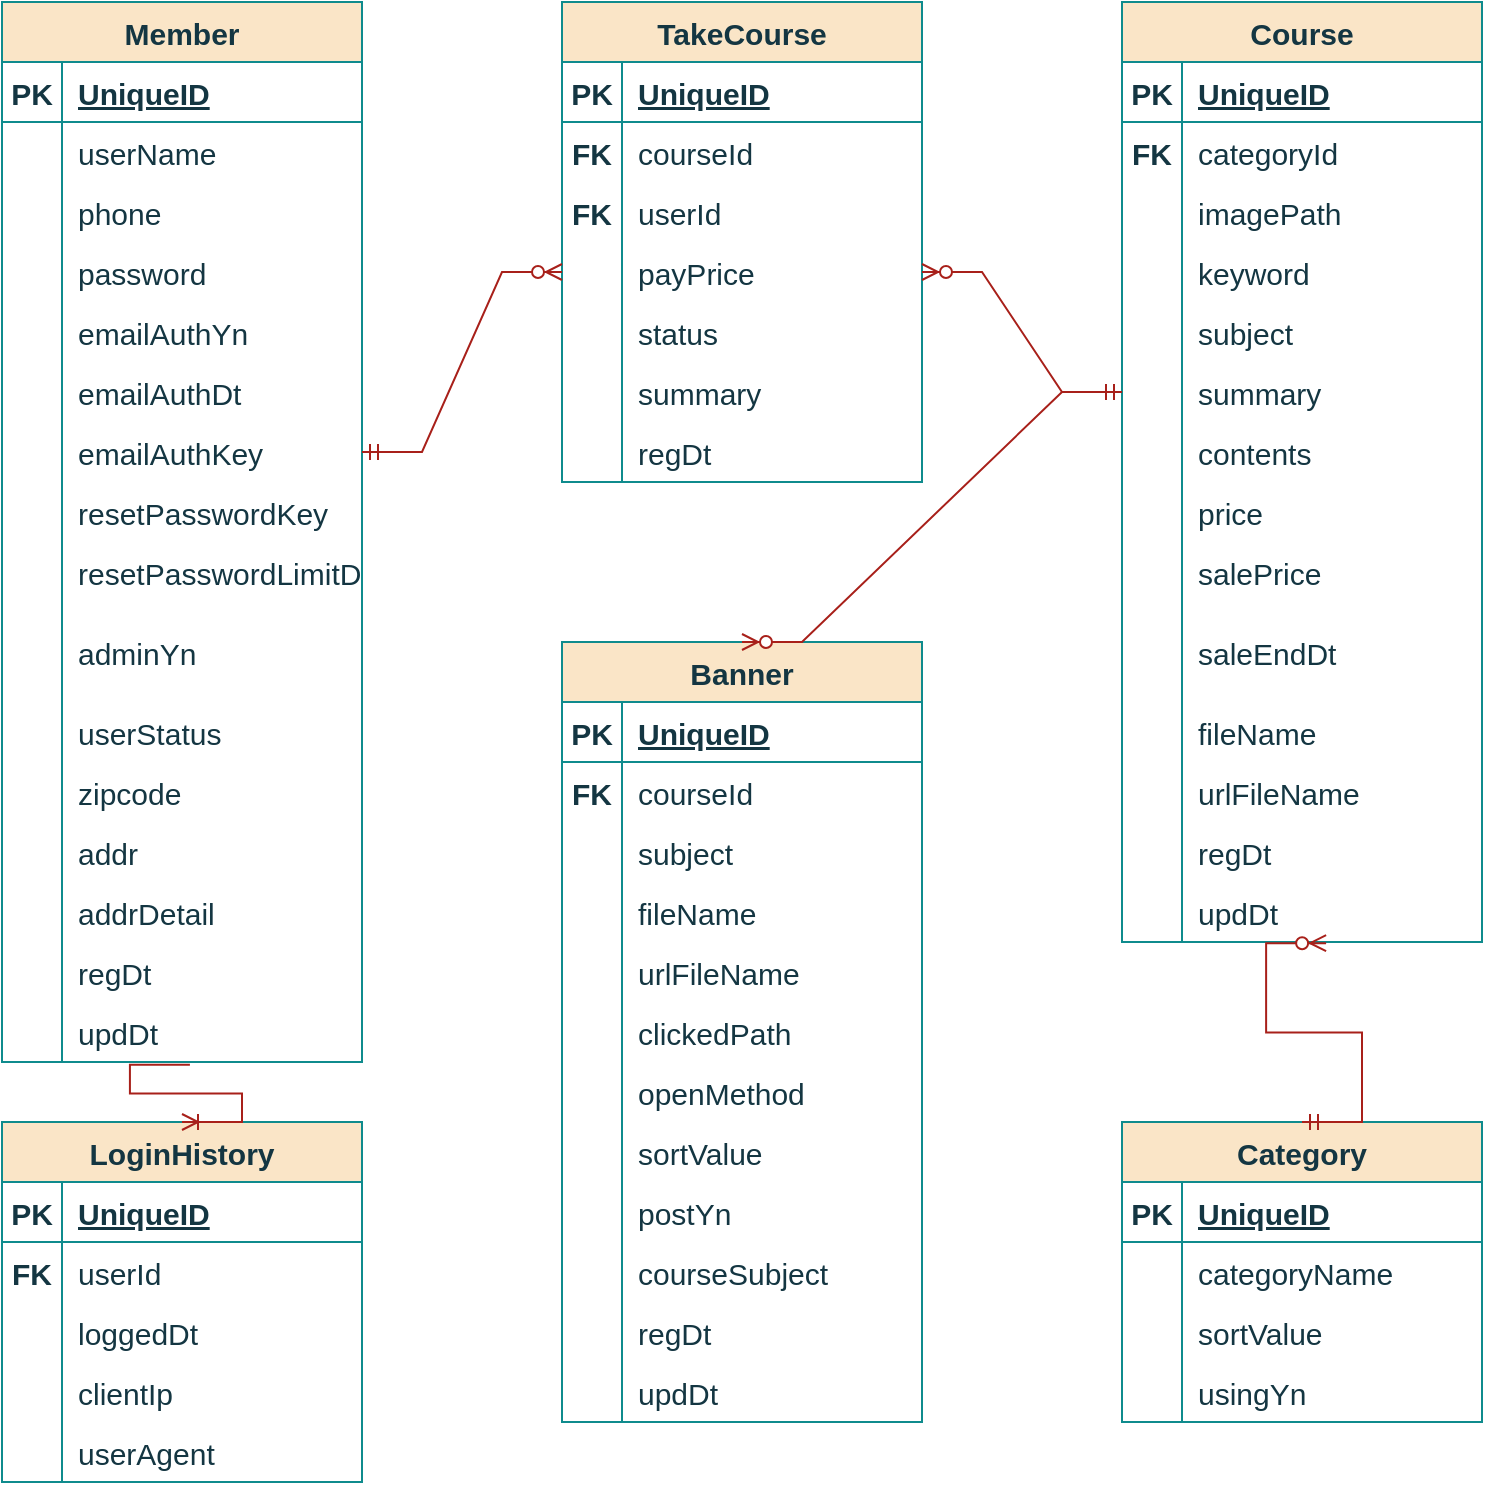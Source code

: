<mxfile version="20.8.13" type="device"><diagram name="Page-1" id="KOHoEjrmAzfh1YMNz8nS"><mxGraphModel dx="1500" dy="773" grid="1" gridSize="10" guides="1" tooltips="1" connect="1" arrows="1" fold="1" page="1" pageScale="1" pageWidth="850" pageHeight="1100" math="0" shadow="0"><root><mxCell id="0"/><mxCell id="1" parent="0"/><mxCell id="gG7pTByEMeRFv1Ajy14x-1" value="Member" style="shape=table;startSize=30;container=1;collapsible=1;childLayout=tableLayout;fixedRows=1;rowLines=0;fontStyle=1;align=center;resizeLast=1;strokeWidth=1;fontSize=15;labelBackgroundColor=none;fillColor=#FAE5C7;strokeColor=#0F8B8D;fontColor=#143642;" vertex="1" parent="1"><mxGeometry x="80" y="40" width="180" height="530" as="geometry"/></mxCell><mxCell id="gG7pTByEMeRFv1Ajy14x-2" value="" style="shape=tableRow;horizontal=0;startSize=0;swimlaneHead=0;swimlaneBody=0;fillColor=none;collapsible=0;dropTarget=0;points=[[0,0.5],[1,0.5]];portConstraint=eastwest;top=0;left=0;right=0;bottom=1;fontSize=15;labelBackgroundColor=none;strokeColor=#0F8B8D;fontColor=#143642;" vertex="1" parent="gG7pTByEMeRFv1Ajy14x-1"><mxGeometry y="30" width="180" height="30" as="geometry"/></mxCell><mxCell id="gG7pTByEMeRFv1Ajy14x-3" value="PK" style="shape=partialRectangle;connectable=0;fillColor=none;top=0;left=0;bottom=0;right=0;fontStyle=1;overflow=hidden;fontSize=15;labelBackgroundColor=none;strokeColor=#0F8B8D;fontColor=#143642;" vertex="1" parent="gG7pTByEMeRFv1Ajy14x-2"><mxGeometry width="30" height="30" as="geometry"><mxRectangle width="30" height="30" as="alternateBounds"/></mxGeometry></mxCell><mxCell id="gG7pTByEMeRFv1Ajy14x-4" value="UniqueID" style="shape=partialRectangle;connectable=0;fillColor=none;top=0;left=0;bottom=0;right=0;align=left;spacingLeft=6;fontStyle=5;overflow=hidden;fontSize=15;labelBackgroundColor=none;strokeColor=#0F8B8D;fontColor=#143642;" vertex="1" parent="gG7pTByEMeRFv1Ajy14x-2"><mxGeometry x="30" width="150" height="30" as="geometry"><mxRectangle width="150" height="30" as="alternateBounds"/></mxGeometry></mxCell><mxCell id="gG7pTByEMeRFv1Ajy14x-5" value="" style="shape=tableRow;horizontal=0;startSize=0;swimlaneHead=0;swimlaneBody=0;fillColor=none;collapsible=0;dropTarget=0;points=[[0,0.5],[1,0.5]];portConstraint=eastwest;top=0;left=0;right=0;bottom=0;fontSize=15;labelBackgroundColor=none;strokeColor=#0F8B8D;fontColor=#143642;" vertex="1" parent="gG7pTByEMeRFv1Ajy14x-1"><mxGeometry y="60" width="180" height="30" as="geometry"/></mxCell><mxCell id="gG7pTByEMeRFv1Ajy14x-6" value="" style="shape=partialRectangle;connectable=0;fillColor=none;top=0;left=0;bottom=0;right=0;editable=1;overflow=hidden;fontSize=15;labelBackgroundColor=none;strokeColor=#0F8B8D;fontColor=#143642;" vertex="1" parent="gG7pTByEMeRFv1Ajy14x-5"><mxGeometry width="30" height="30" as="geometry"><mxRectangle width="30" height="30" as="alternateBounds"/></mxGeometry></mxCell><mxCell id="gG7pTByEMeRFv1Ajy14x-7" value="userName" style="shape=partialRectangle;connectable=0;fillColor=none;top=0;left=0;bottom=0;right=0;align=left;spacingLeft=6;overflow=hidden;fontSize=15;labelBackgroundColor=none;strokeColor=#0F8B8D;fontColor=#143642;" vertex="1" parent="gG7pTByEMeRFv1Ajy14x-5"><mxGeometry x="30" width="150" height="30" as="geometry"><mxRectangle width="150" height="30" as="alternateBounds"/></mxGeometry></mxCell><mxCell id="gG7pTByEMeRFv1Ajy14x-8" value="" style="shape=tableRow;horizontal=0;startSize=0;swimlaneHead=0;swimlaneBody=0;fillColor=none;collapsible=0;dropTarget=0;points=[[0,0.5],[1,0.5]];portConstraint=eastwest;top=0;left=0;right=0;bottom=0;fontSize=15;labelBackgroundColor=none;strokeColor=#0F8B8D;fontColor=#143642;" vertex="1" parent="gG7pTByEMeRFv1Ajy14x-1"><mxGeometry y="90" width="180" height="30" as="geometry"/></mxCell><mxCell id="gG7pTByEMeRFv1Ajy14x-9" value="" style="shape=partialRectangle;connectable=0;fillColor=none;top=0;left=0;bottom=0;right=0;editable=1;overflow=hidden;fontSize=15;labelBackgroundColor=none;strokeColor=#0F8B8D;fontColor=#143642;" vertex="1" parent="gG7pTByEMeRFv1Ajy14x-8"><mxGeometry width="30" height="30" as="geometry"><mxRectangle width="30" height="30" as="alternateBounds"/></mxGeometry></mxCell><mxCell id="gG7pTByEMeRFv1Ajy14x-10" value="phone" style="shape=partialRectangle;connectable=0;fillColor=none;top=0;left=0;bottom=0;right=0;align=left;spacingLeft=6;overflow=hidden;fontSize=15;labelBackgroundColor=none;strokeColor=#0F8B8D;fontColor=#143642;" vertex="1" parent="gG7pTByEMeRFv1Ajy14x-8"><mxGeometry x="30" width="150" height="30" as="geometry"><mxRectangle width="150" height="30" as="alternateBounds"/></mxGeometry></mxCell><mxCell id="gG7pTByEMeRFv1Ajy14x-11" value="" style="shape=tableRow;horizontal=0;startSize=0;swimlaneHead=0;swimlaneBody=0;fillColor=none;collapsible=0;dropTarget=0;points=[[0,0.5],[1,0.5]];portConstraint=eastwest;top=0;left=0;right=0;bottom=0;fontSize=15;labelBackgroundColor=none;strokeColor=#0F8B8D;fontColor=#143642;" vertex="1" parent="gG7pTByEMeRFv1Ajy14x-1"><mxGeometry y="120" width="180" height="30" as="geometry"/></mxCell><mxCell id="gG7pTByEMeRFv1Ajy14x-12" value="" style="shape=partialRectangle;connectable=0;fillColor=none;top=0;left=0;bottom=0;right=0;editable=1;overflow=hidden;fontSize=15;labelBackgroundColor=none;strokeColor=#0F8B8D;fontColor=#143642;" vertex="1" parent="gG7pTByEMeRFv1Ajy14x-11"><mxGeometry width="30" height="30" as="geometry"><mxRectangle width="30" height="30" as="alternateBounds"/></mxGeometry></mxCell><mxCell id="gG7pTByEMeRFv1Ajy14x-13" value="password" style="shape=partialRectangle;connectable=0;fillColor=none;top=0;left=0;bottom=0;right=0;align=left;spacingLeft=6;overflow=hidden;fontSize=15;labelBackgroundColor=none;strokeColor=#0F8B8D;fontColor=#143642;" vertex="1" parent="gG7pTByEMeRFv1Ajy14x-11"><mxGeometry x="30" width="150" height="30" as="geometry"><mxRectangle width="150" height="30" as="alternateBounds"/></mxGeometry></mxCell><mxCell id="gG7pTByEMeRFv1Ajy14x-15" style="shape=tableRow;horizontal=0;startSize=0;swimlaneHead=0;swimlaneBody=0;fillColor=none;collapsible=0;dropTarget=0;points=[[0,0.5],[1,0.5]];portConstraint=eastwest;top=0;left=0;right=0;bottom=0;fontSize=15;labelBackgroundColor=none;strokeColor=#0F8B8D;fontColor=#143642;" vertex="1" parent="gG7pTByEMeRFv1Ajy14x-1"><mxGeometry y="150" width="180" height="30" as="geometry"/></mxCell><mxCell id="gG7pTByEMeRFv1Ajy14x-16" style="shape=partialRectangle;connectable=0;fillColor=none;top=0;left=0;bottom=0;right=0;editable=1;overflow=hidden;fontSize=15;labelBackgroundColor=none;strokeColor=#0F8B8D;fontColor=#143642;" vertex="1" parent="gG7pTByEMeRFv1Ajy14x-15"><mxGeometry width="30" height="30" as="geometry"><mxRectangle width="30" height="30" as="alternateBounds"/></mxGeometry></mxCell><mxCell id="gG7pTByEMeRFv1Ajy14x-17" value="emailAuthYn" style="shape=partialRectangle;connectable=0;fillColor=none;top=0;left=0;bottom=0;right=0;align=left;spacingLeft=6;overflow=hidden;fontSize=15;labelBackgroundColor=none;strokeColor=#0F8B8D;fontColor=#143642;" vertex="1" parent="gG7pTByEMeRFv1Ajy14x-15"><mxGeometry x="30" width="150" height="30" as="geometry"><mxRectangle width="150" height="30" as="alternateBounds"/></mxGeometry></mxCell><mxCell id="gG7pTByEMeRFv1Ajy14x-18" style="shape=tableRow;horizontal=0;startSize=0;swimlaneHead=0;swimlaneBody=0;fillColor=none;collapsible=0;dropTarget=0;points=[[0,0.5],[1,0.5]];portConstraint=eastwest;top=0;left=0;right=0;bottom=0;fontSize=15;labelBackgroundColor=none;strokeColor=#0F8B8D;fontColor=#143642;" vertex="1" parent="gG7pTByEMeRFv1Ajy14x-1"><mxGeometry y="180" width="180" height="30" as="geometry"/></mxCell><mxCell id="gG7pTByEMeRFv1Ajy14x-19" style="shape=partialRectangle;connectable=0;fillColor=none;top=0;left=0;bottom=0;right=0;editable=1;overflow=hidden;fontSize=15;labelBackgroundColor=none;strokeColor=#0F8B8D;fontColor=#143642;" vertex="1" parent="gG7pTByEMeRFv1Ajy14x-18"><mxGeometry width="30" height="30" as="geometry"><mxRectangle width="30" height="30" as="alternateBounds"/></mxGeometry></mxCell><mxCell id="gG7pTByEMeRFv1Ajy14x-20" value="emailAuthDt" style="shape=partialRectangle;connectable=0;fillColor=none;top=0;left=0;bottom=0;right=0;align=left;spacingLeft=6;overflow=hidden;fontSize=15;labelBackgroundColor=none;strokeColor=#0F8B8D;fontColor=#143642;" vertex="1" parent="gG7pTByEMeRFv1Ajy14x-18"><mxGeometry x="30" width="150" height="30" as="geometry"><mxRectangle width="150" height="30" as="alternateBounds"/></mxGeometry></mxCell><mxCell id="gG7pTByEMeRFv1Ajy14x-21" style="shape=tableRow;horizontal=0;startSize=0;swimlaneHead=0;swimlaneBody=0;fillColor=none;collapsible=0;dropTarget=0;points=[[0,0.5],[1,0.5]];portConstraint=eastwest;top=0;left=0;right=0;bottom=0;fontSize=15;labelBackgroundColor=none;strokeColor=#0F8B8D;fontColor=#143642;" vertex="1" parent="gG7pTByEMeRFv1Ajy14x-1"><mxGeometry y="210" width="180" height="30" as="geometry"/></mxCell><mxCell id="gG7pTByEMeRFv1Ajy14x-22" style="shape=partialRectangle;connectable=0;fillColor=none;top=0;left=0;bottom=0;right=0;editable=1;overflow=hidden;fontSize=15;labelBackgroundColor=none;strokeColor=#0F8B8D;fontColor=#143642;" vertex="1" parent="gG7pTByEMeRFv1Ajy14x-21"><mxGeometry width="30" height="30" as="geometry"><mxRectangle width="30" height="30" as="alternateBounds"/></mxGeometry></mxCell><mxCell id="gG7pTByEMeRFv1Ajy14x-23" value="emailAuthKey" style="shape=partialRectangle;connectable=0;fillColor=none;top=0;left=0;bottom=0;right=0;align=left;spacingLeft=6;overflow=hidden;fontSize=15;labelBackgroundColor=none;strokeColor=#0F8B8D;fontColor=#143642;" vertex="1" parent="gG7pTByEMeRFv1Ajy14x-21"><mxGeometry x="30" width="150" height="30" as="geometry"><mxRectangle width="150" height="30" as="alternateBounds"/></mxGeometry></mxCell><mxCell id="gG7pTByEMeRFv1Ajy14x-24" style="shape=tableRow;horizontal=0;startSize=0;swimlaneHead=0;swimlaneBody=0;fillColor=none;collapsible=0;dropTarget=0;points=[[0,0.5],[1,0.5]];portConstraint=eastwest;top=0;left=0;right=0;bottom=0;fontSize=15;labelBackgroundColor=none;strokeColor=#0F8B8D;fontColor=#143642;" vertex="1" parent="gG7pTByEMeRFv1Ajy14x-1"><mxGeometry y="240" width="180" height="30" as="geometry"/></mxCell><mxCell id="gG7pTByEMeRFv1Ajy14x-25" style="shape=partialRectangle;connectable=0;fillColor=none;top=0;left=0;bottom=0;right=0;editable=1;overflow=hidden;fontSize=15;labelBackgroundColor=none;strokeColor=#0F8B8D;fontColor=#143642;" vertex="1" parent="gG7pTByEMeRFv1Ajy14x-24"><mxGeometry width="30" height="30" as="geometry"><mxRectangle width="30" height="30" as="alternateBounds"/></mxGeometry></mxCell><mxCell id="gG7pTByEMeRFv1Ajy14x-26" value="resetPasswordKey" style="shape=partialRectangle;connectable=0;fillColor=none;top=0;left=0;bottom=0;right=0;align=left;spacingLeft=6;overflow=hidden;fontSize=15;labelBackgroundColor=none;strokeColor=#0F8B8D;fontColor=#143642;" vertex="1" parent="gG7pTByEMeRFv1Ajy14x-24"><mxGeometry x="30" width="150" height="30" as="geometry"><mxRectangle width="150" height="30" as="alternateBounds"/></mxGeometry></mxCell><mxCell id="gG7pTByEMeRFv1Ajy14x-27" style="shape=tableRow;horizontal=0;startSize=0;swimlaneHead=0;swimlaneBody=0;fillColor=none;collapsible=0;dropTarget=0;points=[[0,0.5],[1,0.5]];portConstraint=eastwest;top=0;left=0;right=0;bottom=0;fontSize=15;labelBackgroundColor=none;strokeColor=#0F8B8D;fontColor=#143642;" vertex="1" parent="gG7pTByEMeRFv1Ajy14x-1"><mxGeometry y="270" width="180" height="30" as="geometry"/></mxCell><mxCell id="gG7pTByEMeRFv1Ajy14x-28" style="shape=partialRectangle;connectable=0;fillColor=none;top=0;left=0;bottom=0;right=0;editable=1;overflow=hidden;fontSize=15;labelBackgroundColor=none;strokeColor=#0F8B8D;fontColor=#143642;" vertex="1" parent="gG7pTByEMeRFv1Ajy14x-27"><mxGeometry width="30" height="30" as="geometry"><mxRectangle width="30" height="30" as="alternateBounds"/></mxGeometry></mxCell><mxCell id="gG7pTByEMeRFv1Ajy14x-29" value="resetPasswordLimitDt" style="shape=partialRectangle;connectable=0;fillColor=none;top=0;left=0;bottom=0;right=0;align=left;spacingLeft=6;overflow=hidden;fontSize=15;labelBackgroundColor=none;strokeColor=#0F8B8D;fontColor=#143642;" vertex="1" parent="gG7pTByEMeRFv1Ajy14x-27"><mxGeometry x="30" width="150" height="30" as="geometry"><mxRectangle width="150" height="30" as="alternateBounds"/></mxGeometry></mxCell><mxCell id="gG7pTByEMeRFv1Ajy14x-30" style="shape=tableRow;horizontal=0;startSize=0;swimlaneHead=0;swimlaneBody=0;fillColor=none;collapsible=0;dropTarget=0;points=[[0,0.5],[1,0.5]];portConstraint=eastwest;top=0;left=0;right=0;bottom=0;fontSize=15;labelBackgroundColor=none;strokeColor=#0F8B8D;fontColor=#143642;" vertex="1" parent="gG7pTByEMeRFv1Ajy14x-1"><mxGeometry y="300" width="180" height="50" as="geometry"/></mxCell><mxCell id="gG7pTByEMeRFv1Ajy14x-31" style="shape=partialRectangle;connectable=0;fillColor=none;top=0;left=0;bottom=0;right=0;editable=1;overflow=hidden;fontSize=15;labelBackgroundColor=none;strokeColor=#0F8B8D;fontColor=#143642;" vertex="1" parent="gG7pTByEMeRFv1Ajy14x-30"><mxGeometry width="30" height="50" as="geometry"><mxRectangle width="30" height="50" as="alternateBounds"/></mxGeometry></mxCell><mxCell id="gG7pTByEMeRFv1Ajy14x-32" value="adminYn" style="shape=partialRectangle;connectable=0;fillColor=none;top=0;left=0;bottom=0;right=0;align=left;spacingLeft=6;overflow=hidden;fontSize=15;labelBackgroundColor=none;strokeColor=#0F8B8D;fontColor=#143642;" vertex="1" parent="gG7pTByEMeRFv1Ajy14x-30"><mxGeometry x="30" width="150" height="50" as="geometry"><mxRectangle width="150" height="50" as="alternateBounds"/></mxGeometry></mxCell><mxCell id="gG7pTByEMeRFv1Ajy14x-33" style="shape=tableRow;horizontal=0;startSize=0;swimlaneHead=0;swimlaneBody=0;fillColor=none;collapsible=0;dropTarget=0;points=[[0,0.5],[1,0.5]];portConstraint=eastwest;top=0;left=0;right=0;bottom=0;fontSize=15;labelBackgroundColor=none;strokeColor=#0F8B8D;fontColor=#143642;" vertex="1" parent="gG7pTByEMeRFv1Ajy14x-1"><mxGeometry y="350" width="180" height="30" as="geometry"/></mxCell><mxCell id="gG7pTByEMeRFv1Ajy14x-34" style="shape=partialRectangle;connectable=0;fillColor=none;top=0;left=0;bottom=0;right=0;editable=1;overflow=hidden;fontSize=15;labelBackgroundColor=none;strokeColor=#0F8B8D;fontColor=#143642;" vertex="1" parent="gG7pTByEMeRFv1Ajy14x-33"><mxGeometry width="30" height="30" as="geometry"><mxRectangle width="30" height="30" as="alternateBounds"/></mxGeometry></mxCell><mxCell id="gG7pTByEMeRFv1Ajy14x-35" value="userStatus" style="shape=partialRectangle;connectable=0;fillColor=none;top=0;left=0;bottom=0;right=0;align=left;spacingLeft=6;overflow=hidden;fontSize=15;labelBackgroundColor=none;strokeColor=#0F8B8D;fontColor=#143642;" vertex="1" parent="gG7pTByEMeRFv1Ajy14x-33"><mxGeometry x="30" width="150" height="30" as="geometry"><mxRectangle width="150" height="30" as="alternateBounds"/></mxGeometry></mxCell><mxCell id="gG7pTByEMeRFv1Ajy14x-36" style="shape=tableRow;horizontal=0;startSize=0;swimlaneHead=0;swimlaneBody=0;fillColor=none;collapsible=0;dropTarget=0;points=[[0,0.5],[1,0.5]];portConstraint=eastwest;top=0;left=0;right=0;bottom=0;fontSize=15;labelBackgroundColor=none;strokeColor=#0F8B8D;fontColor=#143642;" vertex="1" parent="gG7pTByEMeRFv1Ajy14x-1"><mxGeometry y="380" width="180" height="30" as="geometry"/></mxCell><mxCell id="gG7pTByEMeRFv1Ajy14x-37" style="shape=partialRectangle;connectable=0;fillColor=none;top=0;left=0;bottom=0;right=0;editable=1;overflow=hidden;fontSize=15;labelBackgroundColor=none;strokeColor=#0F8B8D;fontColor=#143642;" vertex="1" parent="gG7pTByEMeRFv1Ajy14x-36"><mxGeometry width="30" height="30" as="geometry"><mxRectangle width="30" height="30" as="alternateBounds"/></mxGeometry></mxCell><mxCell id="gG7pTByEMeRFv1Ajy14x-38" value="zipcode" style="shape=partialRectangle;connectable=0;fillColor=none;top=0;left=0;bottom=0;right=0;align=left;spacingLeft=6;overflow=hidden;fontSize=15;labelBackgroundColor=none;strokeColor=#0F8B8D;fontColor=#143642;" vertex="1" parent="gG7pTByEMeRFv1Ajy14x-36"><mxGeometry x="30" width="150" height="30" as="geometry"><mxRectangle width="150" height="30" as="alternateBounds"/></mxGeometry></mxCell><mxCell id="gG7pTByEMeRFv1Ajy14x-48" style="shape=tableRow;horizontal=0;startSize=0;swimlaneHead=0;swimlaneBody=0;fillColor=none;collapsible=0;dropTarget=0;points=[[0,0.5],[1,0.5]];portConstraint=eastwest;top=0;left=0;right=0;bottom=0;fontSize=15;labelBackgroundColor=none;strokeColor=#0F8B8D;fontColor=#143642;" vertex="1" parent="gG7pTByEMeRFv1Ajy14x-1"><mxGeometry y="410" width="180" height="30" as="geometry"/></mxCell><mxCell id="gG7pTByEMeRFv1Ajy14x-49" style="shape=partialRectangle;connectable=0;fillColor=none;top=0;left=0;bottom=0;right=0;editable=1;overflow=hidden;fontSize=15;labelBackgroundColor=none;strokeColor=#0F8B8D;fontColor=#143642;" vertex="1" parent="gG7pTByEMeRFv1Ajy14x-48"><mxGeometry width="30" height="30" as="geometry"><mxRectangle width="30" height="30" as="alternateBounds"/></mxGeometry></mxCell><mxCell id="gG7pTByEMeRFv1Ajy14x-50" value="addr" style="shape=partialRectangle;connectable=0;fillColor=none;top=0;left=0;bottom=0;right=0;align=left;spacingLeft=6;overflow=hidden;fontSize=15;labelBackgroundColor=none;strokeColor=#0F8B8D;fontColor=#143642;" vertex="1" parent="gG7pTByEMeRFv1Ajy14x-48"><mxGeometry x="30" width="150" height="30" as="geometry"><mxRectangle width="150" height="30" as="alternateBounds"/></mxGeometry></mxCell><mxCell id="gG7pTByEMeRFv1Ajy14x-45" style="shape=tableRow;horizontal=0;startSize=0;swimlaneHead=0;swimlaneBody=0;fillColor=none;collapsible=0;dropTarget=0;points=[[0,0.5],[1,0.5]];portConstraint=eastwest;top=0;left=0;right=0;bottom=0;fontSize=15;labelBackgroundColor=none;strokeColor=#0F8B8D;fontColor=#143642;" vertex="1" parent="gG7pTByEMeRFv1Ajy14x-1"><mxGeometry y="440" width="180" height="30" as="geometry"/></mxCell><mxCell id="gG7pTByEMeRFv1Ajy14x-46" style="shape=partialRectangle;connectable=0;fillColor=none;top=0;left=0;bottom=0;right=0;editable=1;overflow=hidden;fontSize=15;labelBackgroundColor=none;strokeColor=#0F8B8D;fontColor=#143642;" vertex="1" parent="gG7pTByEMeRFv1Ajy14x-45"><mxGeometry width="30" height="30" as="geometry"><mxRectangle width="30" height="30" as="alternateBounds"/></mxGeometry></mxCell><mxCell id="gG7pTByEMeRFv1Ajy14x-47" value="addrDetail" style="shape=partialRectangle;connectable=0;fillColor=none;top=0;left=0;bottom=0;right=0;align=left;spacingLeft=6;overflow=hidden;fontSize=15;labelBackgroundColor=none;strokeColor=#0F8B8D;fontColor=#143642;" vertex="1" parent="gG7pTByEMeRFv1Ajy14x-45"><mxGeometry x="30" width="150" height="30" as="geometry"><mxRectangle width="150" height="30" as="alternateBounds"/></mxGeometry></mxCell><mxCell id="gG7pTByEMeRFv1Ajy14x-42" style="shape=tableRow;horizontal=0;startSize=0;swimlaneHead=0;swimlaneBody=0;fillColor=none;collapsible=0;dropTarget=0;points=[[0,0.5],[1,0.5]];portConstraint=eastwest;top=0;left=0;right=0;bottom=0;fontSize=15;labelBackgroundColor=none;strokeColor=#0F8B8D;fontColor=#143642;" vertex="1" parent="gG7pTByEMeRFv1Ajy14x-1"><mxGeometry y="470" width="180" height="30" as="geometry"/></mxCell><mxCell id="gG7pTByEMeRFv1Ajy14x-43" style="shape=partialRectangle;connectable=0;fillColor=none;top=0;left=0;bottom=0;right=0;editable=1;overflow=hidden;fontSize=15;labelBackgroundColor=none;strokeColor=#0F8B8D;fontColor=#143642;" vertex="1" parent="gG7pTByEMeRFv1Ajy14x-42"><mxGeometry width="30" height="30" as="geometry"><mxRectangle width="30" height="30" as="alternateBounds"/></mxGeometry></mxCell><mxCell id="gG7pTByEMeRFv1Ajy14x-44" value="regDt" style="shape=partialRectangle;connectable=0;fillColor=none;top=0;left=0;bottom=0;right=0;align=left;spacingLeft=6;overflow=hidden;fontSize=15;labelBackgroundColor=none;strokeColor=#0F8B8D;fontColor=#143642;" vertex="1" parent="gG7pTByEMeRFv1Ajy14x-42"><mxGeometry x="30" width="150" height="30" as="geometry"><mxRectangle width="150" height="30" as="alternateBounds"/></mxGeometry></mxCell><mxCell id="gG7pTByEMeRFv1Ajy14x-39" style="shape=tableRow;horizontal=0;startSize=0;swimlaneHead=0;swimlaneBody=0;fillColor=none;collapsible=0;dropTarget=0;points=[[0,0.5],[1,0.5]];portConstraint=eastwest;top=0;left=0;right=0;bottom=0;fontSize=15;labelBackgroundColor=none;strokeColor=#0F8B8D;fontColor=#143642;" vertex="1" parent="gG7pTByEMeRFv1Ajy14x-1"><mxGeometry y="500" width="180" height="30" as="geometry"/></mxCell><mxCell id="gG7pTByEMeRFv1Ajy14x-40" style="shape=partialRectangle;connectable=0;fillColor=none;top=0;left=0;bottom=0;right=0;editable=1;overflow=hidden;fontSize=15;labelBackgroundColor=none;strokeColor=#0F8B8D;fontColor=#143642;" vertex="1" parent="gG7pTByEMeRFv1Ajy14x-39"><mxGeometry width="30" height="30" as="geometry"><mxRectangle width="30" height="30" as="alternateBounds"/></mxGeometry></mxCell><mxCell id="gG7pTByEMeRFv1Ajy14x-41" value="updDt" style="shape=partialRectangle;connectable=0;fillColor=none;top=0;left=0;bottom=0;right=0;align=left;spacingLeft=6;overflow=hidden;fontSize=15;labelBackgroundColor=none;strokeColor=#0F8B8D;fontColor=#143642;" vertex="1" parent="gG7pTByEMeRFv1Ajy14x-39"><mxGeometry x="30" width="150" height="30" as="geometry"><mxRectangle width="150" height="30" as="alternateBounds"/></mxGeometry></mxCell><mxCell id="gG7pTByEMeRFv1Ajy14x-51" value="Course" style="shape=table;startSize=30;container=1;collapsible=1;childLayout=tableLayout;fixedRows=1;rowLines=0;fontStyle=1;align=center;resizeLast=1;strokeWidth=1;fontSize=15;labelBackgroundColor=none;fillColor=#FAE5C7;strokeColor=#0F8B8D;fontColor=#143642;" vertex="1" parent="1"><mxGeometry x="640" y="40" width="180" height="470" as="geometry"/></mxCell><mxCell id="gG7pTByEMeRFv1Ajy14x-52" value="" style="shape=tableRow;horizontal=0;startSize=0;swimlaneHead=0;swimlaneBody=0;fillColor=none;collapsible=0;dropTarget=0;points=[[0,0.5],[1,0.5]];portConstraint=eastwest;top=0;left=0;right=0;bottom=1;fontSize=15;labelBackgroundColor=none;strokeColor=#0F8B8D;fontColor=#143642;" vertex="1" parent="gG7pTByEMeRFv1Ajy14x-51"><mxGeometry y="30" width="180" height="30" as="geometry"/></mxCell><mxCell id="gG7pTByEMeRFv1Ajy14x-53" value="PK" style="shape=partialRectangle;connectable=0;fillColor=none;top=0;left=0;bottom=0;right=0;fontStyle=1;overflow=hidden;fontSize=15;labelBackgroundColor=none;strokeColor=#0F8B8D;fontColor=#143642;" vertex="1" parent="gG7pTByEMeRFv1Ajy14x-52"><mxGeometry width="30" height="30" as="geometry"><mxRectangle width="30" height="30" as="alternateBounds"/></mxGeometry></mxCell><mxCell id="gG7pTByEMeRFv1Ajy14x-54" value="UniqueID" style="shape=partialRectangle;connectable=0;fillColor=none;top=0;left=0;bottom=0;right=0;align=left;spacingLeft=6;fontStyle=5;overflow=hidden;fontSize=15;labelBackgroundColor=none;strokeColor=#0F8B8D;fontColor=#143642;" vertex="1" parent="gG7pTByEMeRFv1Ajy14x-52"><mxGeometry x="30" width="150" height="30" as="geometry"><mxRectangle width="150" height="30" as="alternateBounds"/></mxGeometry></mxCell><mxCell id="gG7pTByEMeRFv1Ajy14x-55" value="" style="shape=tableRow;horizontal=0;startSize=0;swimlaneHead=0;swimlaneBody=0;fillColor=none;collapsible=0;dropTarget=0;points=[[0,0.5],[1,0.5]];portConstraint=eastwest;top=0;left=0;right=0;bottom=0;fontSize=15;labelBackgroundColor=none;strokeColor=#0F8B8D;fontColor=#143642;" vertex="1" parent="gG7pTByEMeRFv1Ajy14x-51"><mxGeometry y="60" width="180" height="30" as="geometry"/></mxCell><mxCell id="gG7pTByEMeRFv1Ajy14x-56" value="FK" style="shape=partialRectangle;connectable=0;fillColor=none;top=0;left=0;bottom=0;right=0;editable=1;overflow=hidden;fontStyle=1;fontSize=15;labelBackgroundColor=none;strokeColor=#0F8B8D;fontColor=#143642;" vertex="1" parent="gG7pTByEMeRFv1Ajy14x-55"><mxGeometry width="30" height="30" as="geometry"><mxRectangle width="30" height="30" as="alternateBounds"/></mxGeometry></mxCell><mxCell id="gG7pTByEMeRFv1Ajy14x-57" value="categoryId" style="shape=partialRectangle;connectable=0;fillColor=none;top=0;left=0;bottom=0;right=0;align=left;spacingLeft=6;overflow=hidden;fontSize=15;labelBackgroundColor=none;strokeColor=#0F8B8D;fontColor=#143642;" vertex="1" parent="gG7pTByEMeRFv1Ajy14x-55"><mxGeometry x="30" width="150" height="30" as="geometry"><mxRectangle width="150" height="30" as="alternateBounds"/></mxGeometry></mxCell><mxCell id="gG7pTByEMeRFv1Ajy14x-58" value="" style="shape=tableRow;horizontal=0;startSize=0;swimlaneHead=0;swimlaneBody=0;fillColor=none;collapsible=0;dropTarget=0;points=[[0,0.5],[1,0.5]];portConstraint=eastwest;top=0;left=0;right=0;bottom=0;fontSize=15;labelBackgroundColor=none;strokeColor=#0F8B8D;fontColor=#143642;" vertex="1" parent="gG7pTByEMeRFv1Ajy14x-51"><mxGeometry y="90" width="180" height="30" as="geometry"/></mxCell><mxCell id="gG7pTByEMeRFv1Ajy14x-59" value="" style="shape=partialRectangle;connectable=0;fillColor=none;top=0;left=0;bottom=0;right=0;editable=1;overflow=hidden;fontSize=15;labelBackgroundColor=none;strokeColor=#0F8B8D;fontColor=#143642;" vertex="1" parent="gG7pTByEMeRFv1Ajy14x-58"><mxGeometry width="30" height="30" as="geometry"><mxRectangle width="30" height="30" as="alternateBounds"/></mxGeometry></mxCell><mxCell id="gG7pTByEMeRFv1Ajy14x-60" value="imagePath" style="shape=partialRectangle;connectable=0;fillColor=none;top=0;left=0;bottom=0;right=0;align=left;spacingLeft=6;overflow=hidden;fontSize=15;labelBackgroundColor=none;strokeColor=#0F8B8D;fontColor=#143642;" vertex="1" parent="gG7pTByEMeRFv1Ajy14x-58"><mxGeometry x="30" width="150" height="30" as="geometry"><mxRectangle width="150" height="30" as="alternateBounds"/></mxGeometry></mxCell><mxCell id="gG7pTByEMeRFv1Ajy14x-61" value="" style="shape=tableRow;horizontal=0;startSize=0;swimlaneHead=0;swimlaneBody=0;fillColor=none;collapsible=0;dropTarget=0;points=[[0,0.5],[1,0.5]];portConstraint=eastwest;top=0;left=0;right=0;bottom=0;fontSize=15;labelBackgroundColor=none;strokeColor=#0F8B8D;fontColor=#143642;" vertex="1" parent="gG7pTByEMeRFv1Ajy14x-51"><mxGeometry y="120" width="180" height="30" as="geometry"/></mxCell><mxCell id="gG7pTByEMeRFv1Ajy14x-62" value="" style="shape=partialRectangle;connectable=0;fillColor=none;top=0;left=0;bottom=0;right=0;editable=1;overflow=hidden;fontSize=15;labelBackgroundColor=none;strokeColor=#0F8B8D;fontColor=#143642;" vertex="1" parent="gG7pTByEMeRFv1Ajy14x-61"><mxGeometry width="30" height="30" as="geometry"><mxRectangle width="30" height="30" as="alternateBounds"/></mxGeometry></mxCell><mxCell id="gG7pTByEMeRFv1Ajy14x-63" value="keyword" style="shape=partialRectangle;connectable=0;fillColor=none;top=0;left=0;bottom=0;right=0;align=left;spacingLeft=6;overflow=hidden;fontSize=15;labelBackgroundColor=none;strokeColor=#0F8B8D;fontColor=#143642;" vertex="1" parent="gG7pTByEMeRFv1Ajy14x-61"><mxGeometry x="30" width="150" height="30" as="geometry"><mxRectangle width="150" height="30" as="alternateBounds"/></mxGeometry></mxCell><mxCell id="gG7pTByEMeRFv1Ajy14x-64" style="shape=tableRow;horizontal=0;startSize=0;swimlaneHead=0;swimlaneBody=0;fillColor=none;collapsible=0;dropTarget=0;points=[[0,0.5],[1,0.5]];portConstraint=eastwest;top=0;left=0;right=0;bottom=0;fontSize=15;labelBackgroundColor=none;strokeColor=#0F8B8D;fontColor=#143642;" vertex="1" parent="gG7pTByEMeRFv1Ajy14x-51"><mxGeometry y="150" width="180" height="30" as="geometry"/></mxCell><mxCell id="gG7pTByEMeRFv1Ajy14x-65" style="shape=partialRectangle;connectable=0;fillColor=none;top=0;left=0;bottom=0;right=0;editable=1;overflow=hidden;fontSize=15;labelBackgroundColor=none;strokeColor=#0F8B8D;fontColor=#143642;" vertex="1" parent="gG7pTByEMeRFv1Ajy14x-64"><mxGeometry width="30" height="30" as="geometry"><mxRectangle width="30" height="30" as="alternateBounds"/></mxGeometry></mxCell><mxCell id="gG7pTByEMeRFv1Ajy14x-66" value="subject" style="shape=partialRectangle;connectable=0;fillColor=none;top=0;left=0;bottom=0;right=0;align=left;spacingLeft=6;overflow=hidden;fontSize=15;labelBackgroundColor=none;strokeColor=#0F8B8D;fontColor=#143642;" vertex="1" parent="gG7pTByEMeRFv1Ajy14x-64"><mxGeometry x="30" width="150" height="30" as="geometry"><mxRectangle width="150" height="30" as="alternateBounds"/></mxGeometry></mxCell><mxCell id="gG7pTByEMeRFv1Ajy14x-67" style="shape=tableRow;horizontal=0;startSize=0;swimlaneHead=0;swimlaneBody=0;fillColor=none;collapsible=0;dropTarget=0;points=[[0,0.5],[1,0.5]];portConstraint=eastwest;top=0;left=0;right=0;bottom=0;fontSize=15;labelBackgroundColor=none;strokeColor=#0F8B8D;fontColor=#143642;" vertex="1" parent="gG7pTByEMeRFv1Ajy14x-51"><mxGeometry y="180" width="180" height="30" as="geometry"/></mxCell><mxCell id="gG7pTByEMeRFv1Ajy14x-68" style="shape=partialRectangle;connectable=0;fillColor=none;top=0;left=0;bottom=0;right=0;editable=1;overflow=hidden;fontSize=15;labelBackgroundColor=none;strokeColor=#0F8B8D;fontColor=#143642;" vertex="1" parent="gG7pTByEMeRFv1Ajy14x-67"><mxGeometry width="30" height="30" as="geometry"><mxRectangle width="30" height="30" as="alternateBounds"/></mxGeometry></mxCell><mxCell id="gG7pTByEMeRFv1Ajy14x-69" value="summary" style="shape=partialRectangle;connectable=0;fillColor=none;top=0;left=0;bottom=0;right=0;align=left;spacingLeft=6;overflow=hidden;fontSize=15;labelBackgroundColor=none;strokeColor=#0F8B8D;fontColor=#143642;" vertex="1" parent="gG7pTByEMeRFv1Ajy14x-67"><mxGeometry x="30" width="150" height="30" as="geometry"><mxRectangle width="150" height="30" as="alternateBounds"/></mxGeometry></mxCell><mxCell id="gG7pTByEMeRFv1Ajy14x-70" style="shape=tableRow;horizontal=0;startSize=0;swimlaneHead=0;swimlaneBody=0;fillColor=none;collapsible=0;dropTarget=0;points=[[0,0.5],[1,0.5]];portConstraint=eastwest;top=0;left=0;right=0;bottom=0;fontSize=15;labelBackgroundColor=none;strokeColor=#0F8B8D;fontColor=#143642;" vertex="1" parent="gG7pTByEMeRFv1Ajy14x-51"><mxGeometry y="210" width="180" height="30" as="geometry"/></mxCell><mxCell id="gG7pTByEMeRFv1Ajy14x-71" style="shape=partialRectangle;connectable=0;fillColor=none;top=0;left=0;bottom=0;right=0;editable=1;overflow=hidden;fontSize=15;labelBackgroundColor=none;strokeColor=#0F8B8D;fontColor=#143642;" vertex="1" parent="gG7pTByEMeRFv1Ajy14x-70"><mxGeometry width="30" height="30" as="geometry"><mxRectangle width="30" height="30" as="alternateBounds"/></mxGeometry></mxCell><mxCell id="gG7pTByEMeRFv1Ajy14x-72" value="contents" style="shape=partialRectangle;connectable=0;fillColor=none;top=0;left=0;bottom=0;right=0;align=left;spacingLeft=6;overflow=hidden;fontSize=15;labelBackgroundColor=none;strokeColor=#0F8B8D;fontColor=#143642;" vertex="1" parent="gG7pTByEMeRFv1Ajy14x-70"><mxGeometry x="30" width="150" height="30" as="geometry"><mxRectangle width="150" height="30" as="alternateBounds"/></mxGeometry></mxCell><mxCell id="gG7pTByEMeRFv1Ajy14x-73" style="shape=tableRow;horizontal=0;startSize=0;swimlaneHead=0;swimlaneBody=0;fillColor=none;collapsible=0;dropTarget=0;points=[[0,0.5],[1,0.5]];portConstraint=eastwest;top=0;left=0;right=0;bottom=0;fontSize=15;labelBackgroundColor=none;strokeColor=#0F8B8D;fontColor=#143642;" vertex="1" parent="gG7pTByEMeRFv1Ajy14x-51"><mxGeometry y="240" width="180" height="30" as="geometry"/></mxCell><mxCell id="gG7pTByEMeRFv1Ajy14x-74" style="shape=partialRectangle;connectable=0;fillColor=none;top=0;left=0;bottom=0;right=0;editable=1;overflow=hidden;fontSize=15;labelBackgroundColor=none;strokeColor=#0F8B8D;fontColor=#143642;" vertex="1" parent="gG7pTByEMeRFv1Ajy14x-73"><mxGeometry width="30" height="30" as="geometry"><mxRectangle width="30" height="30" as="alternateBounds"/></mxGeometry></mxCell><mxCell id="gG7pTByEMeRFv1Ajy14x-75" value="price" style="shape=partialRectangle;connectable=0;fillColor=none;top=0;left=0;bottom=0;right=0;align=left;spacingLeft=6;overflow=hidden;fontSize=15;labelBackgroundColor=none;strokeColor=#0F8B8D;fontColor=#143642;" vertex="1" parent="gG7pTByEMeRFv1Ajy14x-73"><mxGeometry x="30" width="150" height="30" as="geometry"><mxRectangle width="150" height="30" as="alternateBounds"/></mxGeometry></mxCell><mxCell id="gG7pTByEMeRFv1Ajy14x-76" style="shape=tableRow;horizontal=0;startSize=0;swimlaneHead=0;swimlaneBody=0;fillColor=none;collapsible=0;dropTarget=0;points=[[0,0.5],[1,0.5]];portConstraint=eastwest;top=0;left=0;right=0;bottom=0;labelBackgroundColor=none;strokeColor=#0F8B8D;fontColor=#143642;" vertex="1" parent="gG7pTByEMeRFv1Ajy14x-51"><mxGeometry y="270" width="180" height="30" as="geometry"/></mxCell><mxCell id="gG7pTByEMeRFv1Ajy14x-77" style="shape=partialRectangle;connectable=0;fillColor=none;top=0;left=0;bottom=0;right=0;editable=1;overflow=hidden;labelBackgroundColor=none;strokeColor=#0F8B8D;fontColor=#143642;" vertex="1" parent="gG7pTByEMeRFv1Ajy14x-76"><mxGeometry width="30" height="30" as="geometry"><mxRectangle width="30" height="30" as="alternateBounds"/></mxGeometry></mxCell><mxCell id="gG7pTByEMeRFv1Ajy14x-78" value="salePrice" style="shape=partialRectangle;connectable=0;fillColor=none;top=0;left=0;bottom=0;right=0;align=left;spacingLeft=6;overflow=hidden;fontSize=15;labelBackgroundColor=none;strokeColor=#0F8B8D;fontColor=#143642;" vertex="1" parent="gG7pTByEMeRFv1Ajy14x-76"><mxGeometry x="30" width="150" height="30" as="geometry"><mxRectangle width="150" height="30" as="alternateBounds"/></mxGeometry></mxCell><mxCell id="gG7pTByEMeRFv1Ajy14x-79" style="shape=tableRow;horizontal=0;startSize=0;swimlaneHead=0;swimlaneBody=0;fillColor=none;collapsible=0;dropTarget=0;points=[[0,0.5],[1,0.5]];portConstraint=eastwest;top=0;left=0;right=0;bottom=0;fontSize=15;labelBackgroundColor=none;strokeColor=#0F8B8D;fontColor=#143642;" vertex="1" parent="gG7pTByEMeRFv1Ajy14x-51"><mxGeometry y="300" width="180" height="50" as="geometry"/></mxCell><mxCell id="gG7pTByEMeRFv1Ajy14x-80" style="shape=partialRectangle;connectable=0;fillColor=none;top=0;left=0;bottom=0;right=0;editable=1;overflow=hidden;fontSize=15;labelBackgroundColor=none;strokeColor=#0F8B8D;fontColor=#143642;" vertex="1" parent="gG7pTByEMeRFv1Ajy14x-79"><mxGeometry width="30" height="50" as="geometry"><mxRectangle width="30" height="50" as="alternateBounds"/></mxGeometry></mxCell><mxCell id="gG7pTByEMeRFv1Ajy14x-81" value="saleEndDt" style="shape=partialRectangle;connectable=0;fillColor=none;top=0;left=0;bottom=0;right=0;align=left;spacingLeft=6;overflow=hidden;fontSize=15;labelBackgroundColor=none;strokeColor=#0F8B8D;fontColor=#143642;" vertex="1" parent="gG7pTByEMeRFv1Ajy14x-79"><mxGeometry x="30" width="150" height="50" as="geometry"><mxRectangle width="150" height="50" as="alternateBounds"/></mxGeometry></mxCell><mxCell id="gG7pTByEMeRFv1Ajy14x-82" style="shape=tableRow;horizontal=0;startSize=0;swimlaneHead=0;swimlaneBody=0;fillColor=none;collapsible=0;dropTarget=0;points=[[0,0.5],[1,0.5]];portConstraint=eastwest;top=0;left=0;right=0;bottom=0;fontSize=15;labelBackgroundColor=none;strokeColor=#0F8B8D;fontColor=#143642;" vertex="1" parent="gG7pTByEMeRFv1Ajy14x-51"><mxGeometry y="350" width="180" height="30" as="geometry"/></mxCell><mxCell id="gG7pTByEMeRFv1Ajy14x-83" style="shape=partialRectangle;connectable=0;fillColor=none;top=0;left=0;bottom=0;right=0;editable=1;overflow=hidden;fontSize=15;labelBackgroundColor=none;strokeColor=#0F8B8D;fontColor=#143642;" vertex="1" parent="gG7pTByEMeRFv1Ajy14x-82"><mxGeometry width="30" height="30" as="geometry"><mxRectangle width="30" height="30" as="alternateBounds"/></mxGeometry></mxCell><mxCell id="gG7pTByEMeRFv1Ajy14x-84" value="fileName" style="shape=partialRectangle;connectable=0;fillColor=none;top=0;left=0;bottom=0;right=0;align=left;spacingLeft=6;overflow=hidden;fontSize=15;labelBackgroundColor=none;strokeColor=#0F8B8D;fontColor=#143642;" vertex="1" parent="gG7pTByEMeRFv1Ajy14x-82"><mxGeometry x="30" width="150" height="30" as="geometry"><mxRectangle width="150" height="30" as="alternateBounds"/></mxGeometry></mxCell><mxCell id="gG7pTByEMeRFv1Ajy14x-85" style="shape=tableRow;horizontal=0;startSize=0;swimlaneHead=0;swimlaneBody=0;fillColor=none;collapsible=0;dropTarget=0;points=[[0,0.5],[1,0.5]];portConstraint=eastwest;top=0;left=0;right=0;bottom=0;fontSize=15;labelBackgroundColor=none;strokeColor=#0F8B8D;fontColor=#143642;" vertex="1" parent="gG7pTByEMeRFv1Ajy14x-51"><mxGeometry y="380" width="180" height="30" as="geometry"/></mxCell><mxCell id="gG7pTByEMeRFv1Ajy14x-86" style="shape=partialRectangle;connectable=0;fillColor=none;top=0;left=0;bottom=0;right=0;editable=1;overflow=hidden;fontSize=15;labelBackgroundColor=none;strokeColor=#0F8B8D;fontColor=#143642;" vertex="1" parent="gG7pTByEMeRFv1Ajy14x-85"><mxGeometry width="30" height="30" as="geometry"><mxRectangle width="30" height="30" as="alternateBounds"/></mxGeometry></mxCell><mxCell id="gG7pTByEMeRFv1Ajy14x-87" value="urlFileName" style="shape=partialRectangle;connectable=0;fillColor=none;top=0;left=0;bottom=0;right=0;align=left;spacingLeft=6;overflow=hidden;fontSize=15;labelBackgroundColor=none;strokeColor=#0F8B8D;fontColor=#143642;" vertex="1" parent="gG7pTByEMeRFv1Ajy14x-85"><mxGeometry x="30" width="150" height="30" as="geometry"><mxRectangle width="150" height="30" as="alternateBounds"/></mxGeometry></mxCell><mxCell id="gG7pTByEMeRFv1Ajy14x-94" style="shape=tableRow;horizontal=0;startSize=0;swimlaneHead=0;swimlaneBody=0;fillColor=none;collapsible=0;dropTarget=0;points=[[0,0.5],[1,0.5]];portConstraint=eastwest;top=0;left=0;right=0;bottom=0;fontSize=15;labelBackgroundColor=none;strokeColor=#0F8B8D;fontColor=#143642;" vertex="1" parent="gG7pTByEMeRFv1Ajy14x-51"><mxGeometry y="410" width="180" height="30" as="geometry"/></mxCell><mxCell id="gG7pTByEMeRFv1Ajy14x-95" style="shape=partialRectangle;connectable=0;fillColor=none;top=0;left=0;bottom=0;right=0;editable=1;overflow=hidden;fontSize=15;labelBackgroundColor=none;strokeColor=#0F8B8D;fontColor=#143642;" vertex="1" parent="gG7pTByEMeRFv1Ajy14x-94"><mxGeometry width="30" height="30" as="geometry"><mxRectangle width="30" height="30" as="alternateBounds"/></mxGeometry></mxCell><mxCell id="gG7pTByEMeRFv1Ajy14x-96" value="regDt" style="shape=partialRectangle;connectable=0;fillColor=none;top=0;left=0;bottom=0;right=0;align=left;spacingLeft=6;overflow=hidden;fontSize=15;labelBackgroundColor=none;strokeColor=#0F8B8D;fontColor=#143642;" vertex="1" parent="gG7pTByEMeRFv1Ajy14x-94"><mxGeometry x="30" width="150" height="30" as="geometry"><mxRectangle width="150" height="30" as="alternateBounds"/></mxGeometry></mxCell><mxCell id="gG7pTByEMeRFv1Ajy14x-97" style="shape=tableRow;horizontal=0;startSize=0;swimlaneHead=0;swimlaneBody=0;fillColor=none;collapsible=0;dropTarget=0;points=[[0,0.5],[1,0.5]];portConstraint=eastwest;top=0;left=0;right=0;bottom=0;fontSize=15;labelBackgroundColor=none;strokeColor=#0F8B8D;fontColor=#143642;" vertex="1" parent="gG7pTByEMeRFv1Ajy14x-51"><mxGeometry y="440" width="180" height="30" as="geometry"/></mxCell><mxCell id="gG7pTByEMeRFv1Ajy14x-98" style="shape=partialRectangle;connectable=0;fillColor=none;top=0;left=0;bottom=0;right=0;editable=1;overflow=hidden;fontSize=15;labelBackgroundColor=none;strokeColor=#0F8B8D;fontColor=#143642;" vertex="1" parent="gG7pTByEMeRFv1Ajy14x-97"><mxGeometry width="30" height="30" as="geometry"><mxRectangle width="30" height="30" as="alternateBounds"/></mxGeometry></mxCell><mxCell id="gG7pTByEMeRFv1Ajy14x-99" value="updDt" style="shape=partialRectangle;connectable=0;fillColor=none;top=0;left=0;bottom=0;right=0;align=left;spacingLeft=6;overflow=hidden;fontSize=15;labelBackgroundColor=none;strokeColor=#0F8B8D;fontColor=#143642;" vertex="1" parent="gG7pTByEMeRFv1Ajy14x-97"><mxGeometry x="30" width="150" height="30" as="geometry"><mxRectangle width="150" height="30" as="alternateBounds"/></mxGeometry></mxCell><mxCell id="gG7pTByEMeRFv1Ajy14x-100" value="TakeCourse" style="shape=table;startSize=30;container=1;collapsible=1;childLayout=tableLayout;fixedRows=1;rowLines=0;fontStyle=1;align=center;resizeLast=1;strokeWidth=1;fontSize=15;labelBackgroundColor=none;fillColor=#FAE5C7;strokeColor=#0F8B8D;fontColor=#143642;" vertex="1" parent="1"><mxGeometry x="360" y="40" width="180" height="240" as="geometry"/></mxCell><mxCell id="gG7pTByEMeRFv1Ajy14x-101" value="" style="shape=tableRow;horizontal=0;startSize=0;swimlaneHead=0;swimlaneBody=0;fillColor=none;collapsible=0;dropTarget=0;points=[[0,0.5],[1,0.5]];portConstraint=eastwest;top=0;left=0;right=0;bottom=1;fontSize=15;labelBackgroundColor=none;strokeColor=#0F8B8D;fontColor=#143642;" vertex="1" parent="gG7pTByEMeRFv1Ajy14x-100"><mxGeometry y="30" width="180" height="30" as="geometry"/></mxCell><mxCell id="gG7pTByEMeRFv1Ajy14x-102" value="PK" style="shape=partialRectangle;connectable=0;fillColor=none;top=0;left=0;bottom=0;right=0;fontStyle=1;overflow=hidden;fontSize=15;labelBackgroundColor=none;strokeColor=#0F8B8D;fontColor=#143642;" vertex="1" parent="gG7pTByEMeRFv1Ajy14x-101"><mxGeometry width="30" height="30" as="geometry"><mxRectangle width="30" height="30" as="alternateBounds"/></mxGeometry></mxCell><mxCell id="gG7pTByEMeRFv1Ajy14x-103" value="UniqueID" style="shape=partialRectangle;connectable=0;fillColor=none;top=0;left=0;bottom=0;right=0;align=left;spacingLeft=6;fontStyle=5;overflow=hidden;fontSize=15;labelBackgroundColor=none;strokeColor=#0F8B8D;fontColor=#143642;" vertex="1" parent="gG7pTByEMeRFv1Ajy14x-101"><mxGeometry x="30" width="150" height="30" as="geometry"><mxRectangle width="150" height="30" as="alternateBounds"/></mxGeometry></mxCell><mxCell id="gG7pTByEMeRFv1Ajy14x-104" value="" style="shape=tableRow;horizontal=0;startSize=0;swimlaneHead=0;swimlaneBody=0;fillColor=none;collapsible=0;dropTarget=0;points=[[0,0.5],[1,0.5]];portConstraint=eastwest;top=0;left=0;right=0;bottom=0;fontSize=15;labelBackgroundColor=none;strokeColor=#0F8B8D;fontColor=#143642;" vertex="1" parent="gG7pTByEMeRFv1Ajy14x-100"><mxGeometry y="60" width="180" height="30" as="geometry"/></mxCell><mxCell id="gG7pTByEMeRFv1Ajy14x-105" value="FK" style="shape=partialRectangle;connectable=0;fillColor=none;top=0;left=0;bottom=0;right=0;editable=1;overflow=hidden;fontStyle=1;fontSize=15;labelBackgroundColor=none;strokeColor=#0F8B8D;fontColor=#143642;" vertex="1" parent="gG7pTByEMeRFv1Ajy14x-104"><mxGeometry width="30" height="30" as="geometry"><mxRectangle width="30" height="30" as="alternateBounds"/></mxGeometry></mxCell><mxCell id="gG7pTByEMeRFv1Ajy14x-106" value="courseId" style="shape=partialRectangle;connectable=0;fillColor=none;top=0;left=0;bottom=0;right=0;align=left;spacingLeft=6;overflow=hidden;fontSize=15;labelBackgroundColor=none;strokeColor=#0F8B8D;fontColor=#143642;" vertex="1" parent="gG7pTByEMeRFv1Ajy14x-104"><mxGeometry x="30" width="150" height="30" as="geometry"><mxRectangle width="150" height="30" as="alternateBounds"/></mxGeometry></mxCell><mxCell id="gG7pTByEMeRFv1Ajy14x-107" value="" style="shape=tableRow;horizontal=0;startSize=0;swimlaneHead=0;swimlaneBody=0;fillColor=none;collapsible=0;dropTarget=0;points=[[0,0.5],[1,0.5]];portConstraint=eastwest;top=0;left=0;right=0;bottom=0;fontSize=15;labelBackgroundColor=none;strokeColor=#0F8B8D;fontColor=#143642;" vertex="1" parent="gG7pTByEMeRFv1Ajy14x-100"><mxGeometry y="90" width="180" height="30" as="geometry"/></mxCell><mxCell id="gG7pTByEMeRFv1Ajy14x-108" value="FK" style="shape=partialRectangle;connectable=0;fillColor=none;top=0;left=0;bottom=0;right=0;editable=1;overflow=hidden;fontStyle=1;fontSize=15;labelBackgroundColor=none;strokeColor=#0F8B8D;fontColor=#143642;" vertex="1" parent="gG7pTByEMeRFv1Ajy14x-107"><mxGeometry width="30" height="30" as="geometry"><mxRectangle width="30" height="30" as="alternateBounds"/></mxGeometry></mxCell><mxCell id="gG7pTByEMeRFv1Ajy14x-109" value="userId" style="shape=partialRectangle;connectable=0;fillColor=none;top=0;left=0;bottom=0;right=0;align=left;spacingLeft=6;overflow=hidden;fontSize=15;labelBackgroundColor=none;strokeColor=#0F8B8D;fontColor=#143642;" vertex="1" parent="gG7pTByEMeRFv1Ajy14x-107"><mxGeometry x="30" width="150" height="30" as="geometry"><mxRectangle width="150" height="30" as="alternateBounds"/></mxGeometry></mxCell><mxCell id="gG7pTByEMeRFv1Ajy14x-110" value="" style="shape=tableRow;horizontal=0;startSize=0;swimlaneHead=0;swimlaneBody=0;fillColor=none;collapsible=0;dropTarget=0;points=[[0,0.5],[1,0.5]];portConstraint=eastwest;top=0;left=0;right=0;bottom=0;fontSize=15;labelBackgroundColor=none;strokeColor=#0F8B8D;fontColor=#143642;" vertex="1" parent="gG7pTByEMeRFv1Ajy14x-100"><mxGeometry y="120" width="180" height="30" as="geometry"/></mxCell><mxCell id="gG7pTByEMeRFv1Ajy14x-111" value="" style="shape=partialRectangle;connectable=0;fillColor=none;top=0;left=0;bottom=0;right=0;editable=1;overflow=hidden;fontSize=15;labelBackgroundColor=none;strokeColor=#0F8B8D;fontColor=#143642;" vertex="1" parent="gG7pTByEMeRFv1Ajy14x-110"><mxGeometry width="30" height="30" as="geometry"><mxRectangle width="30" height="30" as="alternateBounds"/></mxGeometry></mxCell><mxCell id="gG7pTByEMeRFv1Ajy14x-112" value="payPrice" style="shape=partialRectangle;connectable=0;fillColor=none;top=0;left=0;bottom=0;right=0;align=left;spacingLeft=6;overflow=hidden;fontSize=15;labelBackgroundColor=none;strokeColor=#0F8B8D;fontColor=#143642;" vertex="1" parent="gG7pTByEMeRFv1Ajy14x-110"><mxGeometry x="30" width="150" height="30" as="geometry"><mxRectangle width="150" height="30" as="alternateBounds"/></mxGeometry></mxCell><mxCell id="gG7pTByEMeRFv1Ajy14x-113" style="shape=tableRow;horizontal=0;startSize=0;swimlaneHead=0;swimlaneBody=0;fillColor=none;collapsible=0;dropTarget=0;points=[[0,0.5],[1,0.5]];portConstraint=eastwest;top=0;left=0;right=0;bottom=0;fontSize=15;labelBackgroundColor=none;strokeColor=#0F8B8D;fontColor=#143642;" vertex="1" parent="gG7pTByEMeRFv1Ajy14x-100"><mxGeometry y="150" width="180" height="30" as="geometry"/></mxCell><mxCell id="gG7pTByEMeRFv1Ajy14x-114" style="shape=partialRectangle;connectable=0;fillColor=none;top=0;left=0;bottom=0;right=0;editable=1;overflow=hidden;fontSize=15;labelBackgroundColor=none;strokeColor=#0F8B8D;fontColor=#143642;" vertex="1" parent="gG7pTByEMeRFv1Ajy14x-113"><mxGeometry width="30" height="30" as="geometry"><mxRectangle width="30" height="30" as="alternateBounds"/></mxGeometry></mxCell><mxCell id="gG7pTByEMeRFv1Ajy14x-115" value="status" style="shape=partialRectangle;connectable=0;fillColor=none;top=0;left=0;bottom=0;right=0;align=left;spacingLeft=6;overflow=hidden;fontSize=15;labelBackgroundColor=none;strokeColor=#0F8B8D;fontColor=#143642;" vertex="1" parent="gG7pTByEMeRFv1Ajy14x-113"><mxGeometry x="30" width="150" height="30" as="geometry"><mxRectangle width="150" height="30" as="alternateBounds"/></mxGeometry></mxCell><mxCell id="gG7pTByEMeRFv1Ajy14x-116" style="shape=tableRow;horizontal=0;startSize=0;swimlaneHead=0;swimlaneBody=0;fillColor=none;collapsible=0;dropTarget=0;points=[[0,0.5],[1,0.5]];portConstraint=eastwest;top=0;left=0;right=0;bottom=0;fontSize=15;labelBackgroundColor=none;strokeColor=#0F8B8D;fontColor=#143642;" vertex="1" parent="gG7pTByEMeRFv1Ajy14x-100"><mxGeometry y="180" width="180" height="30" as="geometry"/></mxCell><mxCell id="gG7pTByEMeRFv1Ajy14x-117" style="shape=partialRectangle;connectable=0;fillColor=none;top=0;left=0;bottom=0;right=0;editable=1;overflow=hidden;fontSize=15;labelBackgroundColor=none;strokeColor=#0F8B8D;fontColor=#143642;" vertex="1" parent="gG7pTByEMeRFv1Ajy14x-116"><mxGeometry width="30" height="30" as="geometry"><mxRectangle width="30" height="30" as="alternateBounds"/></mxGeometry></mxCell><mxCell id="gG7pTByEMeRFv1Ajy14x-118" value="summary" style="shape=partialRectangle;connectable=0;fillColor=none;top=0;left=0;bottom=0;right=0;align=left;spacingLeft=6;overflow=hidden;fontSize=15;labelBackgroundColor=none;strokeColor=#0F8B8D;fontColor=#143642;" vertex="1" parent="gG7pTByEMeRFv1Ajy14x-116"><mxGeometry x="30" width="150" height="30" as="geometry"><mxRectangle width="150" height="30" as="alternateBounds"/></mxGeometry></mxCell><mxCell id="gG7pTByEMeRFv1Ajy14x-119" style="shape=tableRow;horizontal=0;startSize=0;swimlaneHead=0;swimlaneBody=0;fillColor=none;collapsible=0;dropTarget=0;points=[[0,0.5],[1,0.5]];portConstraint=eastwest;top=0;left=0;right=0;bottom=0;fontSize=15;labelBackgroundColor=none;strokeColor=#0F8B8D;fontColor=#143642;" vertex="1" parent="gG7pTByEMeRFv1Ajy14x-100"><mxGeometry y="210" width="180" height="30" as="geometry"/></mxCell><mxCell id="gG7pTByEMeRFv1Ajy14x-120" style="shape=partialRectangle;connectable=0;fillColor=none;top=0;left=0;bottom=0;right=0;editable=1;overflow=hidden;fontSize=15;labelBackgroundColor=none;strokeColor=#0F8B8D;fontColor=#143642;" vertex="1" parent="gG7pTByEMeRFv1Ajy14x-119"><mxGeometry width="30" height="30" as="geometry"><mxRectangle width="30" height="30" as="alternateBounds"/></mxGeometry></mxCell><mxCell id="gG7pTByEMeRFv1Ajy14x-121" value="regDt" style="shape=partialRectangle;connectable=0;fillColor=none;top=0;left=0;bottom=0;right=0;align=left;spacingLeft=6;overflow=hidden;fontSize=15;labelBackgroundColor=none;strokeColor=#0F8B8D;fontColor=#143642;" vertex="1" parent="gG7pTByEMeRFv1Ajy14x-119"><mxGeometry x="30" width="150" height="30" as="geometry"><mxRectangle width="150" height="30" as="alternateBounds"/></mxGeometry></mxCell><mxCell id="gG7pTByEMeRFv1Ajy14x-145" value="" style="edgeStyle=entityRelationEdgeStyle;fontSize=12;html=1;endArrow=ERzeroToMany;startArrow=ERmandOne;rounded=0;exitX=1;exitY=0.5;exitDx=0;exitDy=0;entryX=0;entryY=0.5;entryDx=0;entryDy=0;labelBackgroundColor=none;strokeColor=#A8201A;fontColor=default;" edge="1" parent="1" source="gG7pTByEMeRFv1Ajy14x-21" target="gG7pTByEMeRFv1Ajy14x-110"><mxGeometry width="100" height="100" relative="1" as="geometry"><mxPoint x="400" y="390" as="sourcePoint"/><mxPoint x="500" y="290" as="targetPoint"/></mxGeometry></mxCell><mxCell id="gG7pTByEMeRFv1Ajy14x-147" value="" style="edgeStyle=entityRelationEdgeStyle;fontSize=15;html=1;endArrow=ERzeroToMany;startArrow=ERmandOne;rounded=0;entryX=1;entryY=0.5;entryDx=0;entryDy=0;exitX=0;exitY=0.5;exitDx=0;exitDy=0;labelBackgroundColor=none;strokeColor=#A8201A;fontColor=default;" edge="1" parent="1" source="gG7pTByEMeRFv1Ajy14x-67" target="gG7pTByEMeRFv1Ajy14x-110"><mxGeometry width="100" height="100" relative="1" as="geometry"><mxPoint x="400" y="390" as="sourcePoint"/><mxPoint x="500" y="290" as="targetPoint"/></mxGeometry></mxCell><mxCell id="gG7pTByEMeRFv1Ajy14x-148" value="LoginHistory" style="shape=table;startSize=30;container=1;collapsible=1;childLayout=tableLayout;fixedRows=1;rowLines=0;fontStyle=1;align=center;resizeLast=1;strokeWidth=1;fontSize=15;labelBackgroundColor=none;fillColor=#FAE5C7;strokeColor=#0F8B8D;fontColor=#143642;" vertex="1" parent="1"><mxGeometry x="80" y="600" width="180" height="180" as="geometry"/></mxCell><mxCell id="gG7pTByEMeRFv1Ajy14x-149" value="" style="shape=tableRow;horizontal=0;startSize=0;swimlaneHead=0;swimlaneBody=0;fillColor=none;collapsible=0;dropTarget=0;points=[[0,0.5],[1,0.5]];portConstraint=eastwest;top=0;left=0;right=0;bottom=1;fontSize=15;labelBackgroundColor=none;strokeColor=#0F8B8D;fontColor=#143642;" vertex="1" parent="gG7pTByEMeRFv1Ajy14x-148"><mxGeometry y="30" width="180" height="30" as="geometry"/></mxCell><mxCell id="gG7pTByEMeRFv1Ajy14x-150" value="PK" style="shape=partialRectangle;connectable=0;fillColor=none;top=0;left=0;bottom=0;right=0;fontStyle=1;overflow=hidden;fontSize=15;labelBackgroundColor=none;strokeColor=#0F8B8D;fontColor=#143642;" vertex="1" parent="gG7pTByEMeRFv1Ajy14x-149"><mxGeometry width="30" height="30" as="geometry"><mxRectangle width="30" height="30" as="alternateBounds"/></mxGeometry></mxCell><mxCell id="gG7pTByEMeRFv1Ajy14x-151" value="UniqueID" style="shape=partialRectangle;connectable=0;fillColor=none;top=0;left=0;bottom=0;right=0;align=left;spacingLeft=6;fontStyle=5;overflow=hidden;fontSize=15;labelBackgroundColor=none;strokeColor=#0F8B8D;fontColor=#143642;" vertex="1" parent="gG7pTByEMeRFv1Ajy14x-149"><mxGeometry x="30" width="150" height="30" as="geometry"><mxRectangle width="150" height="30" as="alternateBounds"/></mxGeometry></mxCell><mxCell id="gG7pTByEMeRFv1Ajy14x-155" value="" style="shape=tableRow;horizontal=0;startSize=0;swimlaneHead=0;swimlaneBody=0;fillColor=none;collapsible=0;dropTarget=0;points=[[0,0.5],[1,0.5]];portConstraint=eastwest;top=0;left=0;right=0;bottom=0;fontSize=15;labelBackgroundColor=none;strokeColor=#0F8B8D;fontColor=#143642;" vertex="1" parent="gG7pTByEMeRFv1Ajy14x-148"><mxGeometry y="60" width="180" height="30" as="geometry"/></mxCell><mxCell id="gG7pTByEMeRFv1Ajy14x-156" value="FK" style="shape=partialRectangle;connectable=0;fillColor=none;top=0;left=0;bottom=0;right=0;editable=1;overflow=hidden;fontStyle=1;fontSize=15;labelBackgroundColor=none;strokeColor=#0F8B8D;fontColor=#143642;" vertex="1" parent="gG7pTByEMeRFv1Ajy14x-155"><mxGeometry width="30" height="30" as="geometry"><mxRectangle width="30" height="30" as="alternateBounds"/></mxGeometry></mxCell><mxCell id="gG7pTByEMeRFv1Ajy14x-157" value="userId" style="shape=partialRectangle;connectable=0;fillColor=none;top=0;left=0;bottom=0;right=0;align=left;spacingLeft=6;overflow=hidden;fontSize=15;labelBackgroundColor=none;strokeColor=#0F8B8D;fontColor=#143642;" vertex="1" parent="gG7pTByEMeRFv1Ajy14x-155"><mxGeometry x="30" width="150" height="30" as="geometry"><mxRectangle width="150" height="30" as="alternateBounds"/></mxGeometry></mxCell><mxCell id="gG7pTByEMeRFv1Ajy14x-158" value="" style="shape=tableRow;horizontal=0;startSize=0;swimlaneHead=0;swimlaneBody=0;fillColor=none;collapsible=0;dropTarget=0;points=[[0,0.5],[1,0.5]];portConstraint=eastwest;top=0;left=0;right=0;bottom=0;fontSize=15;labelBackgroundColor=none;strokeColor=#0F8B8D;fontColor=#143642;" vertex="1" parent="gG7pTByEMeRFv1Ajy14x-148"><mxGeometry y="90" width="180" height="30" as="geometry"/></mxCell><mxCell id="gG7pTByEMeRFv1Ajy14x-159" value="" style="shape=partialRectangle;connectable=0;fillColor=none;top=0;left=0;bottom=0;right=0;editable=1;overflow=hidden;fontSize=15;labelBackgroundColor=none;strokeColor=#0F8B8D;fontColor=#143642;" vertex="1" parent="gG7pTByEMeRFv1Ajy14x-158"><mxGeometry width="30" height="30" as="geometry"><mxRectangle width="30" height="30" as="alternateBounds"/></mxGeometry></mxCell><mxCell id="gG7pTByEMeRFv1Ajy14x-160" value="loggedDt" style="shape=partialRectangle;connectable=0;fillColor=none;top=0;left=0;bottom=0;right=0;align=left;spacingLeft=6;overflow=hidden;fontSize=15;labelBackgroundColor=none;strokeColor=#0F8B8D;fontColor=#143642;" vertex="1" parent="gG7pTByEMeRFv1Ajy14x-158"><mxGeometry x="30" width="150" height="30" as="geometry"><mxRectangle width="150" height="30" as="alternateBounds"/></mxGeometry></mxCell><mxCell id="gG7pTByEMeRFv1Ajy14x-161" style="shape=tableRow;horizontal=0;startSize=0;swimlaneHead=0;swimlaneBody=0;fillColor=none;collapsible=0;dropTarget=0;points=[[0,0.5],[1,0.5]];portConstraint=eastwest;top=0;left=0;right=0;bottom=0;fontSize=15;labelBackgroundColor=none;strokeColor=#0F8B8D;fontColor=#143642;" vertex="1" parent="gG7pTByEMeRFv1Ajy14x-148"><mxGeometry y="120" width="180" height="30" as="geometry"/></mxCell><mxCell id="gG7pTByEMeRFv1Ajy14x-162" style="shape=partialRectangle;connectable=0;fillColor=none;top=0;left=0;bottom=0;right=0;editable=1;overflow=hidden;fontSize=15;labelBackgroundColor=none;strokeColor=#0F8B8D;fontColor=#143642;" vertex="1" parent="gG7pTByEMeRFv1Ajy14x-161"><mxGeometry width="30" height="30" as="geometry"><mxRectangle width="30" height="30" as="alternateBounds"/></mxGeometry></mxCell><mxCell id="gG7pTByEMeRFv1Ajy14x-163" value="clientIp" style="shape=partialRectangle;connectable=0;fillColor=none;top=0;left=0;bottom=0;right=0;align=left;spacingLeft=6;overflow=hidden;fontSize=15;labelBackgroundColor=none;strokeColor=#0F8B8D;fontColor=#143642;" vertex="1" parent="gG7pTByEMeRFv1Ajy14x-161"><mxGeometry x="30" width="150" height="30" as="geometry"><mxRectangle width="150" height="30" as="alternateBounds"/></mxGeometry></mxCell><mxCell id="gG7pTByEMeRFv1Ajy14x-164" style="shape=tableRow;horizontal=0;startSize=0;swimlaneHead=0;swimlaneBody=0;fillColor=none;collapsible=0;dropTarget=0;points=[[0,0.5],[1,0.5]];portConstraint=eastwest;top=0;left=0;right=0;bottom=0;fontSize=15;labelBackgroundColor=none;strokeColor=#0F8B8D;fontColor=#143642;" vertex="1" parent="gG7pTByEMeRFv1Ajy14x-148"><mxGeometry y="150" width="180" height="30" as="geometry"/></mxCell><mxCell id="gG7pTByEMeRFv1Ajy14x-165" style="shape=partialRectangle;connectable=0;fillColor=none;top=0;left=0;bottom=0;right=0;editable=1;overflow=hidden;fontSize=15;labelBackgroundColor=none;strokeColor=#0F8B8D;fontColor=#143642;" vertex="1" parent="gG7pTByEMeRFv1Ajy14x-164"><mxGeometry width="30" height="30" as="geometry"><mxRectangle width="30" height="30" as="alternateBounds"/></mxGeometry></mxCell><mxCell id="gG7pTByEMeRFv1Ajy14x-166" value="userAgent" style="shape=partialRectangle;connectable=0;fillColor=none;top=0;left=0;bottom=0;right=0;align=left;spacingLeft=6;overflow=hidden;fontSize=15;labelBackgroundColor=none;strokeColor=#0F8B8D;fontColor=#143642;" vertex="1" parent="gG7pTByEMeRFv1Ajy14x-164"><mxGeometry x="30" width="150" height="30" as="geometry"><mxRectangle width="150" height="30" as="alternateBounds"/></mxGeometry></mxCell><mxCell id="gG7pTByEMeRFv1Ajy14x-170" value="Category" style="shape=table;startSize=30;container=1;collapsible=1;childLayout=tableLayout;fixedRows=1;rowLines=0;fontStyle=1;align=center;resizeLast=1;strokeWidth=1;fontSize=15;labelBackgroundColor=none;fillColor=#FAE5C7;strokeColor=#0F8B8D;fontColor=#143642;" vertex="1" parent="1"><mxGeometry x="640" y="600" width="180" height="150" as="geometry"/></mxCell><mxCell id="gG7pTByEMeRFv1Ajy14x-171" value="" style="shape=tableRow;horizontal=0;startSize=0;swimlaneHead=0;swimlaneBody=0;fillColor=none;collapsible=0;dropTarget=0;points=[[0,0.5],[1,0.5]];portConstraint=eastwest;top=0;left=0;right=0;bottom=1;fontSize=15;labelBackgroundColor=none;strokeColor=#0F8B8D;fontColor=#143642;" vertex="1" parent="gG7pTByEMeRFv1Ajy14x-170"><mxGeometry y="30" width="180" height="30" as="geometry"/></mxCell><mxCell id="gG7pTByEMeRFv1Ajy14x-172" value="PK" style="shape=partialRectangle;connectable=0;fillColor=none;top=0;left=0;bottom=0;right=0;fontStyle=1;overflow=hidden;fontSize=15;labelBackgroundColor=none;strokeColor=#0F8B8D;fontColor=#143642;" vertex="1" parent="gG7pTByEMeRFv1Ajy14x-171"><mxGeometry width="30" height="30" as="geometry"><mxRectangle width="30" height="30" as="alternateBounds"/></mxGeometry></mxCell><mxCell id="gG7pTByEMeRFv1Ajy14x-173" value="UniqueID" style="shape=partialRectangle;connectable=0;fillColor=none;top=0;left=0;bottom=0;right=0;align=left;spacingLeft=6;fontStyle=5;overflow=hidden;fontSize=15;labelBackgroundColor=none;strokeColor=#0F8B8D;fontColor=#143642;" vertex="1" parent="gG7pTByEMeRFv1Ajy14x-171"><mxGeometry x="30" width="150" height="30" as="geometry"><mxRectangle width="150" height="30" as="alternateBounds"/></mxGeometry></mxCell><mxCell id="gG7pTByEMeRFv1Ajy14x-177" value="" style="shape=tableRow;horizontal=0;startSize=0;swimlaneHead=0;swimlaneBody=0;fillColor=none;collapsible=0;dropTarget=0;points=[[0,0.5],[1,0.5]];portConstraint=eastwest;top=0;left=0;right=0;bottom=0;fontSize=15;labelBackgroundColor=none;strokeColor=#0F8B8D;fontColor=#143642;" vertex="1" parent="gG7pTByEMeRFv1Ajy14x-170"><mxGeometry y="60" width="180" height="30" as="geometry"/></mxCell><mxCell id="gG7pTByEMeRFv1Ajy14x-178" value="" style="shape=partialRectangle;connectable=0;fillColor=none;top=0;left=0;bottom=0;right=0;editable=1;overflow=hidden;fontSize=15;labelBackgroundColor=none;strokeColor=#0F8B8D;fontColor=#143642;" vertex="1" parent="gG7pTByEMeRFv1Ajy14x-177"><mxGeometry width="30" height="30" as="geometry"><mxRectangle width="30" height="30" as="alternateBounds"/></mxGeometry></mxCell><mxCell id="gG7pTByEMeRFv1Ajy14x-179" value="categoryName" style="shape=partialRectangle;connectable=0;fillColor=none;top=0;left=0;bottom=0;right=0;align=left;spacingLeft=6;overflow=hidden;fontSize=15;labelBackgroundColor=none;strokeColor=#0F8B8D;fontColor=#143642;" vertex="1" parent="gG7pTByEMeRFv1Ajy14x-177"><mxGeometry x="30" width="150" height="30" as="geometry"><mxRectangle width="150" height="30" as="alternateBounds"/></mxGeometry></mxCell><mxCell id="gG7pTByEMeRFv1Ajy14x-180" style="shape=tableRow;horizontal=0;startSize=0;swimlaneHead=0;swimlaneBody=0;fillColor=none;collapsible=0;dropTarget=0;points=[[0,0.5],[1,0.5]];portConstraint=eastwest;top=0;left=0;right=0;bottom=0;fontSize=15;labelBackgroundColor=none;strokeColor=#0F8B8D;fontColor=#143642;" vertex="1" parent="gG7pTByEMeRFv1Ajy14x-170"><mxGeometry y="90" width="180" height="30" as="geometry"/></mxCell><mxCell id="gG7pTByEMeRFv1Ajy14x-181" style="shape=partialRectangle;connectable=0;fillColor=none;top=0;left=0;bottom=0;right=0;editable=1;overflow=hidden;fontSize=15;labelBackgroundColor=none;strokeColor=#0F8B8D;fontColor=#143642;" vertex="1" parent="gG7pTByEMeRFv1Ajy14x-180"><mxGeometry width="30" height="30" as="geometry"><mxRectangle width="30" height="30" as="alternateBounds"/></mxGeometry></mxCell><mxCell id="gG7pTByEMeRFv1Ajy14x-182" value="sortValue" style="shape=partialRectangle;connectable=0;fillColor=none;top=0;left=0;bottom=0;right=0;align=left;spacingLeft=6;overflow=hidden;fontSize=15;labelBackgroundColor=none;strokeColor=#0F8B8D;fontColor=#143642;" vertex="1" parent="gG7pTByEMeRFv1Ajy14x-180"><mxGeometry x="30" width="150" height="30" as="geometry"><mxRectangle width="150" height="30" as="alternateBounds"/></mxGeometry></mxCell><mxCell id="gG7pTByEMeRFv1Ajy14x-183" style="shape=tableRow;horizontal=0;startSize=0;swimlaneHead=0;swimlaneBody=0;fillColor=none;collapsible=0;dropTarget=0;points=[[0,0.5],[1,0.5]];portConstraint=eastwest;top=0;left=0;right=0;bottom=0;fontSize=15;labelBackgroundColor=none;strokeColor=#0F8B8D;fontColor=#143642;" vertex="1" parent="gG7pTByEMeRFv1Ajy14x-170"><mxGeometry y="120" width="180" height="30" as="geometry"/></mxCell><mxCell id="gG7pTByEMeRFv1Ajy14x-184" style="shape=partialRectangle;connectable=0;fillColor=none;top=0;left=0;bottom=0;right=0;editable=1;overflow=hidden;fontSize=15;labelBackgroundColor=none;strokeColor=#0F8B8D;fontColor=#143642;" vertex="1" parent="gG7pTByEMeRFv1Ajy14x-183"><mxGeometry width="30" height="30" as="geometry"><mxRectangle width="30" height="30" as="alternateBounds"/></mxGeometry></mxCell><mxCell id="gG7pTByEMeRFv1Ajy14x-185" value="usingYn" style="shape=partialRectangle;connectable=0;fillColor=none;top=0;left=0;bottom=0;right=0;align=left;spacingLeft=6;overflow=hidden;fontSize=15;labelBackgroundColor=none;strokeColor=#0F8B8D;fontColor=#143642;" vertex="1" parent="gG7pTByEMeRFv1Ajy14x-183"><mxGeometry x="30" width="150" height="30" as="geometry"><mxRectangle width="150" height="30" as="alternateBounds"/></mxGeometry></mxCell><mxCell id="gG7pTByEMeRFv1Ajy14x-186" value="Banner" style="shape=table;startSize=30;container=1;collapsible=1;childLayout=tableLayout;fixedRows=1;rowLines=0;fontStyle=1;align=center;resizeLast=1;strokeWidth=1;fontSize=15;labelBackgroundColor=none;fillColor=#FAE5C7;strokeColor=#0F8B8D;fontColor=#143642;" vertex="1" parent="1"><mxGeometry x="360" y="360" width="180" height="390" as="geometry"/></mxCell><mxCell id="gG7pTByEMeRFv1Ajy14x-187" value="" style="shape=tableRow;horizontal=0;startSize=0;swimlaneHead=0;swimlaneBody=0;fillColor=none;collapsible=0;dropTarget=0;points=[[0,0.5],[1,0.5]];portConstraint=eastwest;top=0;left=0;right=0;bottom=1;fontSize=15;labelBackgroundColor=none;strokeColor=#0F8B8D;fontColor=#143642;" vertex="1" parent="gG7pTByEMeRFv1Ajy14x-186"><mxGeometry y="30" width="180" height="30" as="geometry"/></mxCell><mxCell id="gG7pTByEMeRFv1Ajy14x-188" value="PK" style="shape=partialRectangle;connectable=0;fillColor=none;top=0;left=0;bottom=0;right=0;fontStyle=1;overflow=hidden;fontSize=15;labelBackgroundColor=none;strokeColor=#0F8B8D;fontColor=#143642;" vertex="1" parent="gG7pTByEMeRFv1Ajy14x-187"><mxGeometry width="30" height="30" as="geometry"><mxRectangle width="30" height="30" as="alternateBounds"/></mxGeometry></mxCell><mxCell id="gG7pTByEMeRFv1Ajy14x-189" value="UniqueID" style="shape=partialRectangle;connectable=0;fillColor=none;top=0;left=0;bottom=0;right=0;align=left;spacingLeft=6;fontStyle=5;overflow=hidden;fontSize=15;labelBackgroundColor=none;strokeColor=#0F8B8D;fontColor=#143642;" vertex="1" parent="gG7pTByEMeRFv1Ajy14x-187"><mxGeometry x="30" width="150" height="30" as="geometry"><mxRectangle width="150" height="30" as="alternateBounds"/></mxGeometry></mxCell><mxCell id="gG7pTByEMeRFv1Ajy14x-190" value="" style="shape=tableRow;horizontal=0;startSize=0;swimlaneHead=0;swimlaneBody=0;fillColor=none;collapsible=0;dropTarget=0;points=[[0,0.5],[1,0.5]];portConstraint=eastwest;top=0;left=0;right=0;bottom=0;fontSize=15;labelBackgroundColor=none;strokeColor=#0F8B8D;fontColor=#143642;" vertex="1" parent="gG7pTByEMeRFv1Ajy14x-186"><mxGeometry y="60" width="180" height="30" as="geometry"/></mxCell><mxCell id="gG7pTByEMeRFv1Ajy14x-191" value="FK" style="shape=partialRectangle;connectable=0;fillColor=none;top=0;left=0;bottom=0;right=0;editable=1;overflow=hidden;fontStyle=1;fontSize=15;labelBackgroundColor=none;strokeColor=#0F8B8D;fontColor=#143642;" vertex="1" parent="gG7pTByEMeRFv1Ajy14x-190"><mxGeometry width="30" height="30" as="geometry"><mxRectangle width="30" height="30" as="alternateBounds"/></mxGeometry></mxCell><mxCell id="gG7pTByEMeRFv1Ajy14x-192" value="courseId" style="shape=partialRectangle;connectable=0;fillColor=none;top=0;left=0;bottom=0;right=0;align=left;spacingLeft=6;overflow=hidden;fontSize=15;labelBackgroundColor=none;strokeColor=#0F8B8D;fontColor=#143642;" vertex="1" parent="gG7pTByEMeRFv1Ajy14x-190"><mxGeometry x="30" width="150" height="30" as="geometry"><mxRectangle width="150" height="30" as="alternateBounds"/></mxGeometry></mxCell><mxCell id="gG7pTByEMeRFv1Ajy14x-193" value="" style="shape=tableRow;horizontal=0;startSize=0;swimlaneHead=0;swimlaneBody=0;fillColor=none;collapsible=0;dropTarget=0;points=[[0,0.5],[1,0.5]];portConstraint=eastwest;top=0;left=0;right=0;bottom=0;fontSize=15;labelBackgroundColor=none;strokeColor=#0F8B8D;fontColor=#143642;" vertex="1" parent="gG7pTByEMeRFv1Ajy14x-186"><mxGeometry y="90" width="180" height="30" as="geometry"/></mxCell><mxCell id="gG7pTByEMeRFv1Ajy14x-194" value="" style="shape=partialRectangle;connectable=0;fillColor=none;top=0;left=0;bottom=0;right=0;editable=1;overflow=hidden;fontStyle=1;fontSize=15;labelBackgroundColor=none;strokeColor=#0F8B8D;fontColor=#143642;" vertex="1" parent="gG7pTByEMeRFv1Ajy14x-193"><mxGeometry width="30" height="30" as="geometry"><mxRectangle width="30" height="30" as="alternateBounds"/></mxGeometry></mxCell><mxCell id="gG7pTByEMeRFv1Ajy14x-195" value="subject" style="shape=partialRectangle;connectable=0;fillColor=none;top=0;left=0;bottom=0;right=0;align=left;spacingLeft=6;overflow=hidden;fontSize=15;labelBackgroundColor=none;strokeColor=#0F8B8D;fontColor=#143642;" vertex="1" parent="gG7pTByEMeRFv1Ajy14x-193"><mxGeometry x="30" width="150" height="30" as="geometry"><mxRectangle width="150" height="30" as="alternateBounds"/></mxGeometry></mxCell><mxCell id="gG7pTByEMeRFv1Ajy14x-196" value="" style="shape=tableRow;horizontal=0;startSize=0;swimlaneHead=0;swimlaneBody=0;fillColor=none;collapsible=0;dropTarget=0;points=[[0,0.5],[1,0.5]];portConstraint=eastwest;top=0;left=0;right=0;bottom=0;fontSize=15;labelBackgroundColor=none;strokeColor=#0F8B8D;fontColor=#143642;" vertex="1" parent="gG7pTByEMeRFv1Ajy14x-186"><mxGeometry y="120" width="180" height="30" as="geometry"/></mxCell><mxCell id="gG7pTByEMeRFv1Ajy14x-197" value="" style="shape=partialRectangle;connectable=0;fillColor=none;top=0;left=0;bottom=0;right=0;editable=1;overflow=hidden;fontSize=15;labelBackgroundColor=none;strokeColor=#0F8B8D;fontColor=#143642;" vertex="1" parent="gG7pTByEMeRFv1Ajy14x-196"><mxGeometry width="30" height="30" as="geometry"><mxRectangle width="30" height="30" as="alternateBounds"/></mxGeometry></mxCell><mxCell id="gG7pTByEMeRFv1Ajy14x-198" value="fileName" style="shape=partialRectangle;connectable=0;fillColor=none;top=0;left=0;bottom=0;right=0;align=left;spacingLeft=6;overflow=hidden;fontSize=15;labelBackgroundColor=none;strokeColor=#0F8B8D;fontColor=#143642;" vertex="1" parent="gG7pTByEMeRFv1Ajy14x-196"><mxGeometry x="30" width="150" height="30" as="geometry"><mxRectangle width="150" height="30" as="alternateBounds"/></mxGeometry></mxCell><mxCell id="gG7pTByEMeRFv1Ajy14x-199" style="shape=tableRow;horizontal=0;startSize=0;swimlaneHead=0;swimlaneBody=0;fillColor=none;collapsible=0;dropTarget=0;points=[[0,0.5],[1,0.5]];portConstraint=eastwest;top=0;left=0;right=0;bottom=0;fontSize=15;labelBackgroundColor=none;strokeColor=#0F8B8D;fontColor=#143642;" vertex="1" parent="gG7pTByEMeRFv1Ajy14x-186"><mxGeometry y="150" width="180" height="30" as="geometry"/></mxCell><mxCell id="gG7pTByEMeRFv1Ajy14x-200" style="shape=partialRectangle;connectable=0;fillColor=none;top=0;left=0;bottom=0;right=0;editable=1;overflow=hidden;fontSize=15;labelBackgroundColor=none;strokeColor=#0F8B8D;fontColor=#143642;" vertex="1" parent="gG7pTByEMeRFv1Ajy14x-199"><mxGeometry width="30" height="30" as="geometry"><mxRectangle width="30" height="30" as="alternateBounds"/></mxGeometry></mxCell><mxCell id="gG7pTByEMeRFv1Ajy14x-201" value="urlFileName" style="shape=partialRectangle;connectable=0;fillColor=none;top=0;left=0;bottom=0;right=0;align=left;spacingLeft=6;overflow=hidden;fontSize=15;labelBackgroundColor=none;strokeColor=#0F8B8D;fontColor=#143642;" vertex="1" parent="gG7pTByEMeRFv1Ajy14x-199"><mxGeometry x="30" width="150" height="30" as="geometry"><mxRectangle width="150" height="30" as="alternateBounds"/></mxGeometry></mxCell><mxCell id="gG7pTByEMeRFv1Ajy14x-202" style="shape=tableRow;horizontal=0;startSize=0;swimlaneHead=0;swimlaneBody=0;fillColor=none;collapsible=0;dropTarget=0;points=[[0,0.5],[1,0.5]];portConstraint=eastwest;top=0;left=0;right=0;bottom=0;fontSize=15;labelBackgroundColor=none;strokeColor=#0F8B8D;fontColor=#143642;" vertex="1" parent="gG7pTByEMeRFv1Ajy14x-186"><mxGeometry y="180" width="180" height="30" as="geometry"/></mxCell><mxCell id="gG7pTByEMeRFv1Ajy14x-203" style="shape=partialRectangle;connectable=0;fillColor=none;top=0;left=0;bottom=0;right=0;editable=1;overflow=hidden;fontSize=15;labelBackgroundColor=none;strokeColor=#0F8B8D;fontColor=#143642;" vertex="1" parent="gG7pTByEMeRFv1Ajy14x-202"><mxGeometry width="30" height="30" as="geometry"><mxRectangle width="30" height="30" as="alternateBounds"/></mxGeometry></mxCell><mxCell id="gG7pTByEMeRFv1Ajy14x-204" value="clickedPath" style="shape=partialRectangle;connectable=0;fillColor=none;top=0;left=0;bottom=0;right=0;align=left;spacingLeft=6;overflow=hidden;fontSize=15;labelBackgroundColor=none;strokeColor=#0F8B8D;fontColor=#143642;" vertex="1" parent="gG7pTByEMeRFv1Ajy14x-202"><mxGeometry x="30" width="150" height="30" as="geometry"><mxRectangle width="150" height="30" as="alternateBounds"/></mxGeometry></mxCell><mxCell id="gG7pTByEMeRFv1Ajy14x-205" style="shape=tableRow;horizontal=0;startSize=0;swimlaneHead=0;swimlaneBody=0;fillColor=none;collapsible=0;dropTarget=0;points=[[0,0.5],[1,0.5]];portConstraint=eastwest;top=0;left=0;right=0;bottom=0;fontSize=15;labelBackgroundColor=none;strokeColor=#0F8B8D;fontColor=#143642;" vertex="1" parent="gG7pTByEMeRFv1Ajy14x-186"><mxGeometry y="210" width="180" height="30" as="geometry"/></mxCell><mxCell id="gG7pTByEMeRFv1Ajy14x-206" style="shape=partialRectangle;connectable=0;fillColor=none;top=0;left=0;bottom=0;right=0;editable=1;overflow=hidden;fontSize=15;labelBackgroundColor=none;strokeColor=#0F8B8D;fontColor=#143642;" vertex="1" parent="gG7pTByEMeRFv1Ajy14x-205"><mxGeometry width="30" height="30" as="geometry"><mxRectangle width="30" height="30" as="alternateBounds"/></mxGeometry></mxCell><mxCell id="gG7pTByEMeRFv1Ajy14x-207" value="openMethod" style="shape=partialRectangle;connectable=0;fillColor=none;top=0;left=0;bottom=0;right=0;align=left;spacingLeft=6;overflow=hidden;fontSize=15;labelBackgroundColor=none;strokeColor=#0F8B8D;fontColor=#143642;" vertex="1" parent="gG7pTByEMeRFv1Ajy14x-205"><mxGeometry x="30" width="150" height="30" as="geometry"><mxRectangle width="150" height="30" as="alternateBounds"/></mxGeometry></mxCell><mxCell id="gG7pTByEMeRFv1Ajy14x-220" style="shape=tableRow;horizontal=0;startSize=0;swimlaneHead=0;swimlaneBody=0;fillColor=none;collapsible=0;dropTarget=0;points=[[0,0.5],[1,0.5]];portConstraint=eastwest;top=0;left=0;right=0;bottom=0;fontSize=15;labelBackgroundColor=none;strokeColor=#0F8B8D;fontColor=#143642;" vertex="1" parent="gG7pTByEMeRFv1Ajy14x-186"><mxGeometry y="240" width="180" height="30" as="geometry"/></mxCell><mxCell id="gG7pTByEMeRFv1Ajy14x-221" style="shape=partialRectangle;connectable=0;fillColor=none;top=0;left=0;bottom=0;right=0;editable=1;overflow=hidden;fontSize=15;labelBackgroundColor=none;strokeColor=#0F8B8D;fontColor=#143642;" vertex="1" parent="gG7pTByEMeRFv1Ajy14x-220"><mxGeometry width="30" height="30" as="geometry"><mxRectangle width="30" height="30" as="alternateBounds"/></mxGeometry></mxCell><mxCell id="gG7pTByEMeRFv1Ajy14x-222" value="sortValue" style="shape=partialRectangle;connectable=0;fillColor=none;top=0;left=0;bottom=0;right=0;align=left;spacingLeft=6;overflow=hidden;fontSize=15;labelBackgroundColor=none;strokeColor=#0F8B8D;fontColor=#143642;" vertex="1" parent="gG7pTByEMeRFv1Ajy14x-220"><mxGeometry x="30" width="150" height="30" as="geometry"><mxRectangle width="150" height="30" as="alternateBounds"/></mxGeometry></mxCell><mxCell id="gG7pTByEMeRFv1Ajy14x-217" style="shape=tableRow;horizontal=0;startSize=0;swimlaneHead=0;swimlaneBody=0;fillColor=none;collapsible=0;dropTarget=0;points=[[0,0.5],[1,0.5]];portConstraint=eastwest;top=0;left=0;right=0;bottom=0;fontSize=15;labelBackgroundColor=none;strokeColor=#0F8B8D;fontColor=#143642;" vertex="1" parent="gG7pTByEMeRFv1Ajy14x-186"><mxGeometry y="270" width="180" height="30" as="geometry"/></mxCell><mxCell id="gG7pTByEMeRFv1Ajy14x-218" style="shape=partialRectangle;connectable=0;fillColor=none;top=0;left=0;bottom=0;right=0;editable=1;overflow=hidden;fontSize=15;labelBackgroundColor=none;strokeColor=#0F8B8D;fontColor=#143642;" vertex="1" parent="gG7pTByEMeRFv1Ajy14x-217"><mxGeometry width="30" height="30" as="geometry"><mxRectangle width="30" height="30" as="alternateBounds"/></mxGeometry></mxCell><mxCell id="gG7pTByEMeRFv1Ajy14x-219" value="postYn" style="shape=partialRectangle;connectable=0;fillColor=none;top=0;left=0;bottom=0;right=0;align=left;spacingLeft=6;overflow=hidden;fontSize=15;labelBackgroundColor=none;strokeColor=#0F8B8D;fontColor=#143642;" vertex="1" parent="gG7pTByEMeRFv1Ajy14x-217"><mxGeometry x="30" width="150" height="30" as="geometry"><mxRectangle width="150" height="30" as="alternateBounds"/></mxGeometry></mxCell><mxCell id="gG7pTByEMeRFv1Ajy14x-214" style="shape=tableRow;horizontal=0;startSize=0;swimlaneHead=0;swimlaneBody=0;fillColor=none;collapsible=0;dropTarget=0;points=[[0,0.5],[1,0.5]];portConstraint=eastwest;top=0;left=0;right=0;bottom=0;fontSize=15;labelBackgroundColor=none;strokeColor=#0F8B8D;fontColor=#143642;" vertex="1" parent="gG7pTByEMeRFv1Ajy14x-186"><mxGeometry y="300" width="180" height="30" as="geometry"/></mxCell><mxCell id="gG7pTByEMeRFv1Ajy14x-215" style="shape=partialRectangle;connectable=0;fillColor=none;top=0;left=0;bottom=0;right=0;editable=1;overflow=hidden;fontSize=15;labelBackgroundColor=none;strokeColor=#0F8B8D;fontColor=#143642;" vertex="1" parent="gG7pTByEMeRFv1Ajy14x-214"><mxGeometry width="30" height="30" as="geometry"><mxRectangle width="30" height="30" as="alternateBounds"/></mxGeometry></mxCell><mxCell id="gG7pTByEMeRFv1Ajy14x-216" value="courseSubject" style="shape=partialRectangle;connectable=0;fillColor=none;top=0;left=0;bottom=0;right=0;align=left;spacingLeft=6;overflow=hidden;fontSize=15;labelBackgroundColor=none;strokeColor=#0F8B8D;fontColor=#143642;" vertex="1" parent="gG7pTByEMeRFv1Ajy14x-214"><mxGeometry x="30" width="150" height="30" as="geometry"><mxRectangle width="150" height="30" as="alternateBounds"/></mxGeometry></mxCell><mxCell id="gG7pTByEMeRFv1Ajy14x-211" style="shape=tableRow;horizontal=0;startSize=0;swimlaneHead=0;swimlaneBody=0;fillColor=none;collapsible=0;dropTarget=0;points=[[0,0.5],[1,0.5]];portConstraint=eastwest;top=0;left=0;right=0;bottom=0;fontSize=15;labelBackgroundColor=none;strokeColor=#0F8B8D;fontColor=#143642;" vertex="1" parent="gG7pTByEMeRFv1Ajy14x-186"><mxGeometry y="330" width="180" height="30" as="geometry"/></mxCell><mxCell id="gG7pTByEMeRFv1Ajy14x-212" style="shape=partialRectangle;connectable=0;fillColor=none;top=0;left=0;bottom=0;right=0;editable=1;overflow=hidden;fontSize=15;labelBackgroundColor=none;strokeColor=#0F8B8D;fontColor=#143642;" vertex="1" parent="gG7pTByEMeRFv1Ajy14x-211"><mxGeometry width="30" height="30" as="geometry"><mxRectangle width="30" height="30" as="alternateBounds"/></mxGeometry></mxCell><mxCell id="gG7pTByEMeRFv1Ajy14x-213" value="regDt" style="shape=partialRectangle;connectable=0;fillColor=none;top=0;left=0;bottom=0;right=0;align=left;spacingLeft=6;overflow=hidden;fontSize=15;labelBackgroundColor=none;strokeColor=#0F8B8D;fontColor=#143642;" vertex="1" parent="gG7pTByEMeRFv1Ajy14x-211"><mxGeometry x="30" width="150" height="30" as="geometry"><mxRectangle width="150" height="30" as="alternateBounds"/></mxGeometry></mxCell><mxCell id="gG7pTByEMeRFv1Ajy14x-208" style="shape=tableRow;horizontal=0;startSize=0;swimlaneHead=0;swimlaneBody=0;fillColor=none;collapsible=0;dropTarget=0;points=[[0,0.5],[1,0.5]];portConstraint=eastwest;top=0;left=0;right=0;bottom=0;fontSize=15;labelBackgroundColor=none;strokeColor=#0F8B8D;fontColor=#143642;" vertex="1" parent="gG7pTByEMeRFv1Ajy14x-186"><mxGeometry y="360" width="180" height="30" as="geometry"/></mxCell><mxCell id="gG7pTByEMeRFv1Ajy14x-209" style="shape=partialRectangle;connectable=0;fillColor=none;top=0;left=0;bottom=0;right=0;editable=1;overflow=hidden;fontSize=15;labelBackgroundColor=none;strokeColor=#0F8B8D;fontColor=#143642;" vertex="1" parent="gG7pTByEMeRFv1Ajy14x-208"><mxGeometry width="30" height="30" as="geometry"><mxRectangle width="30" height="30" as="alternateBounds"/></mxGeometry></mxCell><mxCell id="gG7pTByEMeRFv1Ajy14x-210" value="updDt" style="shape=partialRectangle;connectable=0;fillColor=none;top=0;left=0;bottom=0;right=0;align=left;spacingLeft=6;overflow=hidden;fontSize=15;labelBackgroundColor=none;strokeColor=#0F8B8D;fontColor=#143642;" vertex="1" parent="gG7pTByEMeRFv1Ajy14x-208"><mxGeometry x="30" width="150" height="30" as="geometry"><mxRectangle width="150" height="30" as="alternateBounds"/></mxGeometry></mxCell><mxCell id="gG7pTByEMeRFv1Ajy14x-223" value="" style="edgeStyle=entityRelationEdgeStyle;fontSize=12;html=1;endArrow=ERzeroToMany;startArrow=ERmandOne;rounded=0;entryX=0.5;entryY=0;entryDx=0;entryDy=0;exitX=0;exitY=0.5;exitDx=0;exitDy=0;labelBackgroundColor=none;strokeColor=#A8201A;fontColor=default;" edge="1" parent="1" source="gG7pTByEMeRFv1Ajy14x-67" target="gG7pTByEMeRFv1Ajy14x-186"><mxGeometry width="100" height="100" relative="1" as="geometry"><mxPoint x="400" y="370" as="sourcePoint"/><mxPoint x="500" y="270" as="targetPoint"/></mxGeometry></mxCell><mxCell id="gG7pTByEMeRFv1Ajy14x-224" value="" style="edgeStyle=entityRelationEdgeStyle;fontSize=12;html=1;endArrow=ERzeroToMany;startArrow=ERmandOne;rounded=0;exitX=0.5;exitY=0;exitDx=0;exitDy=0;entryX=0.567;entryY=1.02;entryDx=0;entryDy=0;entryPerimeter=0;labelBackgroundColor=none;strokeColor=#A8201A;fontColor=default;" edge="1" parent="1" source="gG7pTByEMeRFv1Ajy14x-170" target="gG7pTByEMeRFv1Ajy14x-97"><mxGeometry width="100" height="100" relative="1" as="geometry"><mxPoint x="400" y="470" as="sourcePoint"/><mxPoint x="500" y="370" as="targetPoint"/></mxGeometry></mxCell><mxCell id="gG7pTByEMeRFv1Ajy14x-226" value="" style="edgeStyle=entityRelationEdgeStyle;fontSize=12;html=1;endArrow=ERoneToMany;rounded=0;exitX=0.522;exitY=1.047;exitDx=0;exitDy=0;exitPerimeter=0;entryX=0.5;entryY=0;entryDx=0;entryDy=0;labelBackgroundColor=none;strokeColor=#A8201A;fontColor=default;" edge="1" parent="1" source="gG7pTByEMeRFv1Ajy14x-39" target="gG7pTByEMeRFv1Ajy14x-148"><mxGeometry width="100" height="100" relative="1" as="geometry"><mxPoint x="400" y="570" as="sourcePoint"/><mxPoint x="500" y="470" as="targetPoint"/></mxGeometry></mxCell></root></mxGraphModel></diagram></mxfile>